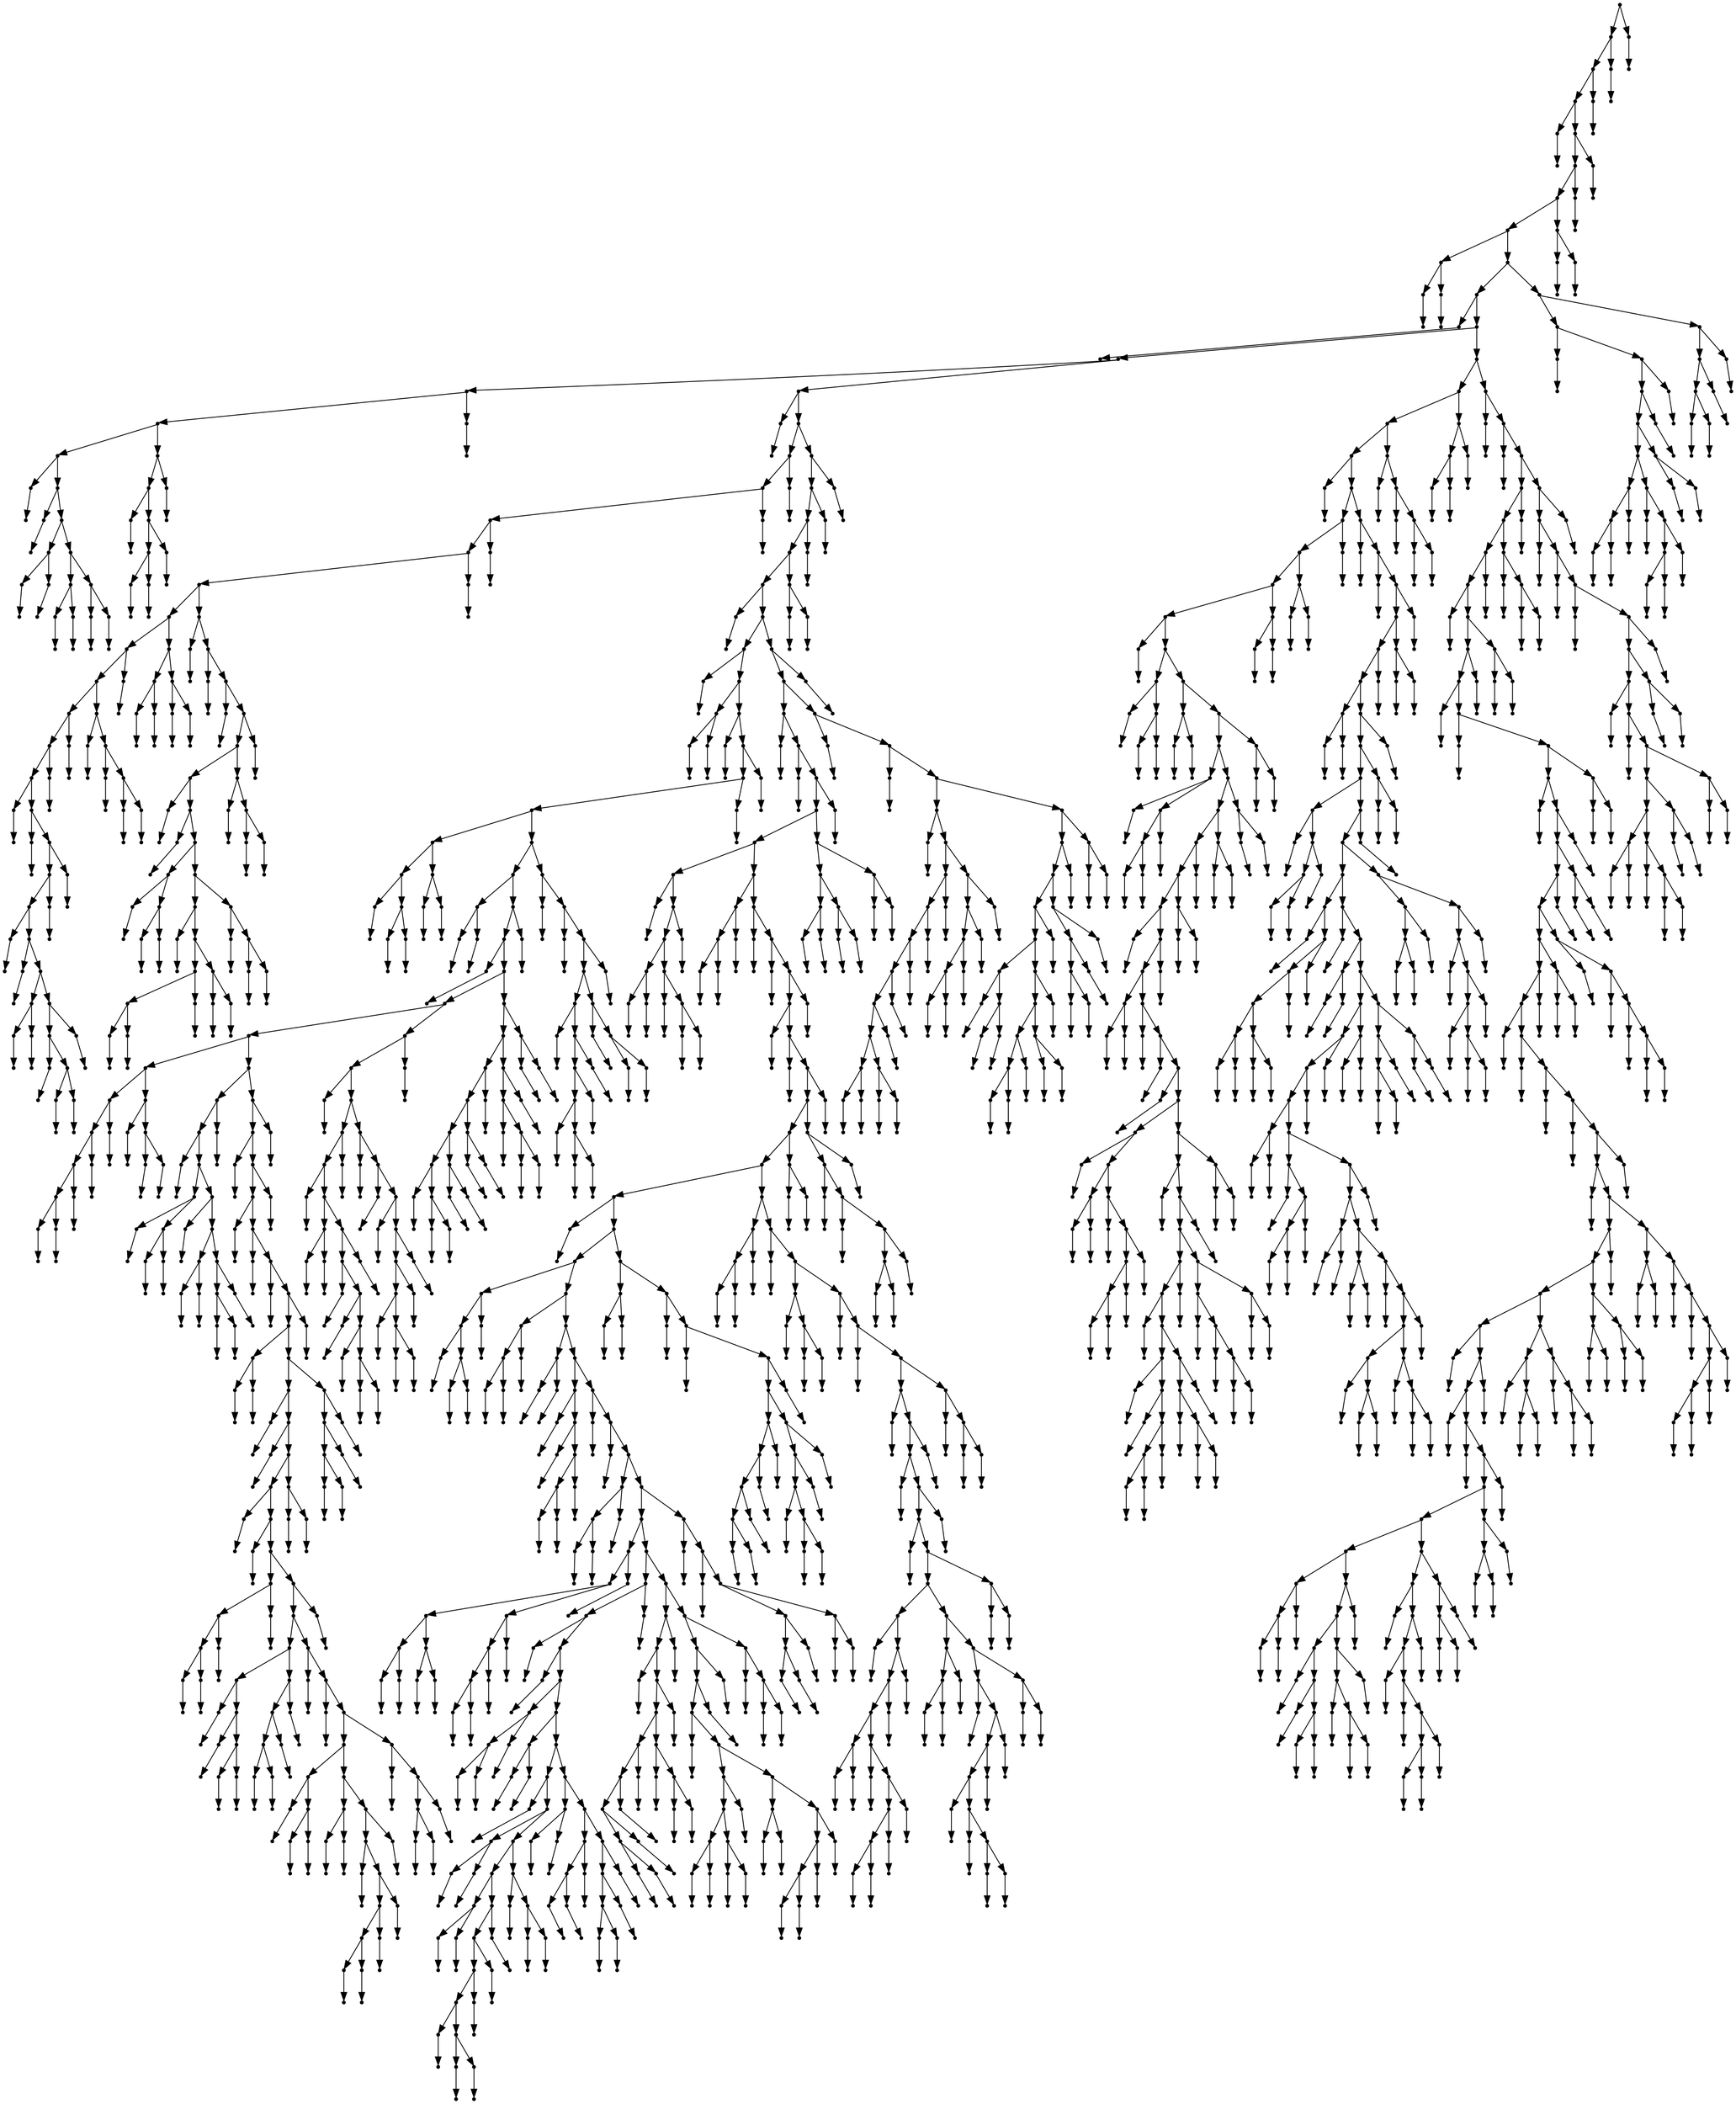 digraph {
  2026 [shape=point];
  2023 [shape=point];
  2020 [shape=point];
  2017 [shape=point];
  1 [shape=point];
  0 [shape=point];
  2016 [shape=point];
  2013 [shape=point];
  2010 [shape=point];
  2004 [shape=point];
  6 [shape=point];
  3 [shape=point];
  2 [shape=point];
  5 [shape=point];
  4 [shape=point];
  2003 [shape=point];
  1955 [shape=point];
  8 [shape=point];
  7 [shape=point];
  1954 [shape=point];
  1258 [shape=point];
  49 [shape=point];
  46 [shape=point];
  31 [shape=point];
  10 [shape=point];
  9 [shape=point];
  30 [shape=point];
  12 [shape=point];
  11 [shape=point];
  29 [shape=point];
  17 [shape=point];
  14 [shape=point];
  13 [shape=point];
  16 [shape=point];
  15 [shape=point];
  28 [shape=point];
  22 [shape=point];
  19 [shape=point];
  18 [shape=point];
  21 [shape=point];
  20 [shape=point];
  27 [shape=point];
  24 [shape=point];
  23 [shape=point];
  26 [shape=point];
  25 [shape=point];
  45 [shape=point];
  42 [shape=point];
  33 [shape=point];
  32 [shape=point];
  41 [shape=point];
  38 [shape=point];
  35 [shape=point];
  34 [shape=point];
  37 [shape=point];
  36 [shape=point];
  40 [shape=point];
  39 [shape=point];
  44 [shape=point];
  43 [shape=point];
  48 [shape=point];
  47 [shape=point];
  1257 [shape=point];
  51 [shape=point];
  50 [shape=point];
  1256 [shape=point];
  194 [shape=point];
  191 [shape=point];
  188 [shape=point];
  185 [shape=point];
  182 [shape=point];
  119 [shape=point];
  107 [shape=point];
  104 [shape=point];
  92 [shape=point];
  89 [shape=point];
  86 [shape=point];
  53 [shape=point];
  52 [shape=point];
  85 [shape=point];
  55 [shape=point];
  54 [shape=point];
  84 [shape=point];
  81 [shape=point];
  78 [shape=point];
  57 [shape=point];
  56 [shape=point];
  77 [shape=point];
  59 [shape=point];
  58 [shape=point];
  76 [shape=point];
  64 [shape=point];
  61 [shape=point];
  60 [shape=point];
  63 [shape=point];
  62 [shape=point];
  75 [shape=point];
  72 [shape=point];
  66 [shape=point];
  65 [shape=point];
  71 [shape=point];
  68 [shape=point];
  67 [shape=point];
  70 [shape=point];
  69 [shape=point];
  74 [shape=point];
  73 [shape=point];
  80 [shape=point];
  79 [shape=point];
  83 [shape=point];
  82 [shape=point];
  88 [shape=point];
  87 [shape=point];
  91 [shape=point];
  90 [shape=point];
  103 [shape=point];
  94 [shape=point];
  93 [shape=point];
  102 [shape=point];
  96 [shape=point];
  95 [shape=point];
  101 [shape=point];
  98 [shape=point];
  97 [shape=point];
  100 [shape=point];
  99 [shape=point];
  106 [shape=point];
  105 [shape=point];
  118 [shape=point];
  112 [shape=point];
  109 [shape=point];
  108 [shape=point];
  111 [shape=point];
  110 [shape=point];
  117 [shape=point];
  114 [shape=point];
  113 [shape=point];
  116 [shape=point];
  115 [shape=point];
  181 [shape=point];
  121 [shape=point];
  120 [shape=point];
  180 [shape=point];
  123 [shape=point];
  122 [shape=point];
  179 [shape=point];
  125 [shape=point];
  124 [shape=point];
  178 [shape=point];
  175 [shape=point];
  166 [shape=point];
  127 [shape=point];
  126 [shape=point];
  165 [shape=point];
  129 [shape=point];
  128 [shape=point];
  164 [shape=point];
  137 [shape=point];
  131 [shape=point];
  130 [shape=point];
  136 [shape=point];
  133 [shape=point];
  132 [shape=point];
  135 [shape=point];
  134 [shape=point];
  163 [shape=point];
  154 [shape=point];
  139 [shape=point];
  138 [shape=point];
  153 [shape=point];
  147 [shape=point];
  144 [shape=point];
  141 [shape=point];
  140 [shape=point];
  143 [shape=point];
  142 [shape=point];
  146 [shape=point];
  145 [shape=point];
  152 [shape=point];
  149 [shape=point];
  148 [shape=point];
  151 [shape=point];
  150 [shape=point];
  162 [shape=point];
  156 [shape=point];
  155 [shape=point];
  161 [shape=point];
  158 [shape=point];
  157 [shape=point];
  160 [shape=point];
  159 [shape=point];
  174 [shape=point];
  168 [shape=point];
  167 [shape=point];
  173 [shape=point];
  170 [shape=point];
  169 [shape=point];
  172 [shape=point];
  171 [shape=point];
  177 [shape=point];
  176 [shape=point];
  184 [shape=point];
  183 [shape=point];
  187 [shape=point];
  186 [shape=point];
  190 [shape=point];
  189 [shape=point];
  193 [shape=point];
  192 [shape=point];
  1255 [shape=point];
  1252 [shape=point];
  1249 [shape=point];
  1246 [shape=point];
  1240 [shape=point];
  196 [shape=point];
  195 [shape=point];
  1239 [shape=point];
  582 [shape=point];
  198 [shape=point];
  197 [shape=point];
  581 [shape=point];
  203 [shape=point];
  200 [shape=point];
  199 [shape=point];
  202 [shape=point];
  201 [shape=point];
  580 [shape=point];
  205 [shape=point];
  204 [shape=point];
  579 [shape=point];
  576 [shape=point];
  573 [shape=point];
  219 [shape=point];
  213 [shape=point];
  207 [shape=point];
  206 [shape=point];
  212 [shape=point];
  209 [shape=point];
  208 [shape=point];
  211 [shape=point];
  210 [shape=point];
  218 [shape=point];
  215 [shape=point];
  214 [shape=point];
  217 [shape=point];
  216 [shape=point];
  572 [shape=point];
  536 [shape=point];
  224 [shape=point];
  221 [shape=point];
  220 [shape=point];
  223 [shape=point];
  222 [shape=point];
  535 [shape=point];
  532 [shape=point];
  226 [shape=point];
  225 [shape=point];
  531 [shape=point];
  489 [shape=point];
  429 [shape=point];
  249 [shape=point];
  240 [shape=point];
  237 [shape=point];
  234 [shape=point];
  231 [shape=point];
  228 [shape=point];
  227 [shape=point];
  230 [shape=point];
  229 [shape=point];
  233 [shape=point];
  232 [shape=point];
  236 [shape=point];
  235 [shape=point];
  239 [shape=point];
  238 [shape=point];
  248 [shape=point];
  242 [shape=point];
  241 [shape=point];
  247 [shape=point];
  244 [shape=point];
  243 [shape=point];
  246 [shape=point];
  245 [shape=point];
  428 [shape=point];
  281 [shape=point];
  278 [shape=point];
  251 [shape=point];
  250 [shape=point];
  277 [shape=point];
  259 [shape=point];
  253 [shape=point];
  252 [shape=point];
  258 [shape=point];
  255 [shape=point];
  254 [shape=point];
  257 [shape=point];
  256 [shape=point];
  276 [shape=point];
  261 [shape=point];
  260 [shape=point];
  275 [shape=point];
  266 [shape=point];
  263 [shape=point];
  262 [shape=point];
  265 [shape=point];
  264 [shape=point];
  274 [shape=point];
  271 [shape=point];
  268 [shape=point];
  267 [shape=point];
  270 [shape=point];
  269 [shape=point];
  273 [shape=point];
  272 [shape=point];
  280 [shape=point];
  279 [shape=point];
  427 [shape=point];
  424 [shape=point];
  283 [shape=point];
  282 [shape=point];
  423 [shape=point];
  420 [shape=point];
  285 [shape=point];
  284 [shape=point];
  419 [shape=point];
  287 [shape=point];
  286 [shape=point];
  418 [shape=point];
  289 [shape=point];
  288 [shape=point];
  417 [shape=point];
  414 [shape=point];
  294 [shape=point];
  291 [shape=point];
  290 [shape=point];
  293 [shape=point];
  292 [shape=point];
  413 [shape=point];
  401 [shape=point];
  296 [shape=point];
  295 [shape=point];
  400 [shape=point];
  298 [shape=point];
  297 [shape=point];
  399 [shape=point];
  393 [shape=point];
  300 [shape=point];
  299 [shape=point];
  392 [shape=point];
  302 [shape=point];
  301 [shape=point];
  391 [shape=point];
  313 [shape=point];
  310 [shape=point];
  307 [shape=point];
  304 [shape=point];
  303 [shape=point];
  306 [shape=point];
  305 [shape=point];
  309 [shape=point];
  308 [shape=point];
  312 [shape=point];
  311 [shape=point];
  390 [shape=point];
  387 [shape=point];
  336 [shape=point];
  324 [shape=point];
  315 [shape=point];
  314 [shape=point];
  323 [shape=point];
  317 [shape=point];
  316 [shape=point];
  322 [shape=point];
  319 [shape=point];
  318 [shape=point];
  321 [shape=point];
  320 [shape=point];
  335 [shape=point];
  332 [shape=point];
  329 [shape=point];
  326 [shape=point];
  325 [shape=point];
  328 [shape=point];
  327 [shape=point];
  331 [shape=point];
  330 [shape=point];
  334 [shape=point];
  333 [shape=point];
  386 [shape=point];
  338 [shape=point];
  337 [shape=point];
  385 [shape=point];
  340 [shape=point];
  339 [shape=point];
  384 [shape=point];
  372 [shape=point];
  348 [shape=point];
  342 [shape=point];
  341 [shape=point];
  347 [shape=point];
  344 [shape=point];
  343 [shape=point];
  346 [shape=point];
  345 [shape=point];
  371 [shape=point];
  353 [shape=point];
  350 [shape=point];
  349 [shape=point];
  352 [shape=point];
  351 [shape=point];
  370 [shape=point];
  367 [shape=point];
  355 [shape=point];
  354 [shape=point];
  366 [shape=point];
  363 [shape=point];
  360 [shape=point];
  357 [shape=point];
  356 [shape=point];
  359 [shape=point];
  358 [shape=point];
  362 [shape=point];
  361 [shape=point];
  365 [shape=point];
  364 [shape=point];
  369 [shape=point];
  368 [shape=point];
  383 [shape=point];
  374 [shape=point];
  373 [shape=point];
  382 [shape=point];
  379 [shape=point];
  376 [shape=point];
  375 [shape=point];
  378 [shape=point];
  377 [shape=point];
  381 [shape=point];
  380 [shape=point];
  389 [shape=point];
  388 [shape=point];
  398 [shape=point];
  395 [shape=point];
  394 [shape=point];
  397 [shape=point];
  396 [shape=point];
  412 [shape=point];
  409 [shape=point];
  406 [shape=point];
  403 [shape=point];
  402 [shape=point];
  405 [shape=point];
  404 [shape=point];
  408 [shape=point];
  407 [shape=point];
  411 [shape=point];
  410 [shape=point];
  416 [shape=point];
  415 [shape=point];
  422 [shape=point];
  421 [shape=point];
  426 [shape=point];
  425 [shape=point];
  488 [shape=point];
  485 [shape=point];
  431 [shape=point];
  430 [shape=point];
  484 [shape=point];
  460 [shape=point];
  457 [shape=point];
  433 [shape=point];
  432 [shape=point];
  456 [shape=point];
  438 [shape=point];
  435 [shape=point];
  434 [shape=point];
  437 [shape=point];
  436 [shape=point];
  455 [shape=point];
  452 [shape=point];
  440 [shape=point];
  439 [shape=point];
  451 [shape=point];
  442 [shape=point];
  441 [shape=point];
  450 [shape=point];
  444 [shape=point];
  443 [shape=point];
  449 [shape=point];
  446 [shape=point];
  445 [shape=point];
  448 [shape=point];
  447 [shape=point];
  454 [shape=point];
  453 [shape=point];
  459 [shape=point];
  458 [shape=point];
  483 [shape=point];
  462 [shape=point];
  461 [shape=point];
  482 [shape=point];
  464 [shape=point];
  463 [shape=point];
  481 [shape=point];
  466 [shape=point];
  465 [shape=point];
  480 [shape=point];
  477 [shape=point];
  474 [shape=point];
  468 [shape=point];
  467 [shape=point];
  473 [shape=point];
  470 [shape=point];
  469 [shape=point];
  472 [shape=point];
  471 [shape=point];
  476 [shape=point];
  475 [shape=point];
  479 [shape=point];
  478 [shape=point];
  487 [shape=point];
  486 [shape=point];
  530 [shape=point];
  524 [shape=point];
  512 [shape=point];
  509 [shape=point];
  503 [shape=point];
  497 [shape=point];
  491 [shape=point];
  490 [shape=point];
  496 [shape=point];
  493 [shape=point];
  492 [shape=point];
  495 [shape=point];
  494 [shape=point];
  502 [shape=point];
  499 [shape=point];
  498 [shape=point];
  501 [shape=point];
  500 [shape=point];
  508 [shape=point];
  505 [shape=point];
  504 [shape=point];
  507 [shape=point];
  506 [shape=point];
  511 [shape=point];
  510 [shape=point];
  523 [shape=point];
  520 [shape=point];
  514 [shape=point];
  513 [shape=point];
  519 [shape=point];
  516 [shape=point];
  515 [shape=point];
  518 [shape=point];
  517 [shape=point];
  522 [shape=point];
  521 [shape=point];
  529 [shape=point];
  526 [shape=point];
  525 [shape=point];
  528 [shape=point];
  527 [shape=point];
  534 [shape=point];
  533 [shape=point];
  571 [shape=point];
  538 [shape=point];
  537 [shape=point];
  570 [shape=point];
  540 [shape=point];
  539 [shape=point];
  569 [shape=point];
  566 [shape=point];
  557 [shape=point];
  542 [shape=point];
  541 [shape=point];
  556 [shape=point];
  553 [shape=point];
  550 [shape=point];
  544 [shape=point];
  543 [shape=point];
  549 [shape=point];
  546 [shape=point];
  545 [shape=point];
  548 [shape=point];
  547 [shape=point];
  552 [shape=point];
  551 [shape=point];
  555 [shape=point];
  554 [shape=point];
  565 [shape=point];
  559 [shape=point];
  558 [shape=point];
  564 [shape=point];
  561 [shape=point];
  560 [shape=point];
  563 [shape=point];
  562 [shape=point];
  568 [shape=point];
  567 [shape=point];
  575 [shape=point];
  574 [shape=point];
  578 [shape=point];
  577 [shape=point];
  1238 [shape=point];
  1235 [shape=point];
  1133 [shape=point];
  584 [shape=point];
  583 [shape=point];
  1132 [shape=point];
  586 [shape=point];
  585 [shape=point];
  1131 [shape=point];
  1128 [shape=point];
  1110 [shape=point];
  606 [shape=point];
  588 [shape=point];
  587 [shape=point];
  605 [shape=point];
  602 [shape=point];
  593 [shape=point];
  590 [shape=point];
  589 [shape=point];
  592 [shape=point];
  591 [shape=point];
  601 [shape=point];
  595 [shape=point];
  594 [shape=point];
  600 [shape=point];
  597 [shape=point];
  596 [shape=point];
  599 [shape=point];
  598 [shape=point];
  604 [shape=point];
  603 [shape=point];
  1109 [shape=point];
  614 [shape=point];
  611 [shape=point];
  608 [shape=point];
  607 [shape=point];
  610 [shape=point];
  609 [shape=point];
  613 [shape=point];
  612 [shape=point];
  1108 [shape=point];
  616 [shape=point];
  615 [shape=point];
  1107 [shape=point];
  618 [shape=point];
  617 [shape=point];
  1106 [shape=point];
  1103 [shape=point];
  620 [shape=point];
  619 [shape=point];
  1102 [shape=point];
  622 [shape=point];
  621 [shape=point];
  1101 [shape=point];
  1098 [shape=point];
  1080 [shape=point];
  1074 [shape=point];
  951 [shape=point];
  624 [shape=point];
  623 [shape=point];
  950 [shape=point];
  905 [shape=point];
  635 [shape=point];
  632 [shape=point];
  626 [shape=point];
  625 [shape=point];
  631 [shape=point];
  628 [shape=point];
  627 [shape=point];
  630 [shape=point];
  629 [shape=point];
  634 [shape=point];
  633 [shape=point];
  904 [shape=point];
  643 [shape=point];
  640 [shape=point];
  637 [shape=point];
  636 [shape=point];
  639 [shape=point];
  638 [shape=point];
  642 [shape=point];
  641 [shape=point];
  903 [shape=point];
  648 [shape=point];
  645 [shape=point];
  644 [shape=point];
  647 [shape=point];
  646 [shape=point];
  902 [shape=point];
  662 [shape=point];
  650 [shape=point];
  649 [shape=point];
  661 [shape=point];
  652 [shape=point];
  651 [shape=point];
  660 [shape=point];
  657 [shape=point];
  654 [shape=point];
  653 [shape=point];
  656 [shape=point];
  655 [shape=point];
  659 [shape=point];
  658 [shape=point];
  901 [shape=point];
  664 [shape=point];
  663 [shape=point];
  900 [shape=point];
  666 [shape=point];
  665 [shape=point];
  899 [shape=point];
  674 [shape=point];
  671 [shape=point];
  668 [shape=point];
  667 [shape=point];
  670 [shape=point];
  669 [shape=point];
  673 [shape=point];
  672 [shape=point];
  898 [shape=point];
  877 [shape=point];
  700 [shape=point];
  697 [shape=point];
  685 [shape=point];
  679 [shape=point];
  676 [shape=point];
  675 [shape=point];
  678 [shape=point];
  677 [shape=point];
  684 [shape=point];
  681 [shape=point];
  680 [shape=point];
  683 [shape=point];
  682 [shape=point];
  696 [shape=point];
  693 [shape=point];
  690 [shape=point];
  687 [shape=point];
  686 [shape=point];
  689 [shape=point];
  688 [shape=point];
  692 [shape=point];
  691 [shape=point];
  695 [shape=point];
  694 [shape=point];
  699 [shape=point];
  698 [shape=point];
  876 [shape=point];
  792 [shape=point];
  789 [shape=point];
  702 [shape=point];
  701 [shape=point];
  788 [shape=point];
  704 [shape=point];
  703 [shape=point];
  787 [shape=point];
  712 [shape=point];
  709 [shape=point];
  706 [shape=point];
  705 [shape=point];
  708 [shape=point];
  707 [shape=point];
  711 [shape=point];
  710 [shape=point];
  786 [shape=point];
  717 [shape=point];
  714 [shape=point];
  713 [shape=point];
  716 [shape=point];
  715 [shape=point];
  785 [shape=point];
  758 [shape=point];
  719 [shape=point];
  718 [shape=point];
  757 [shape=point];
  724 [shape=point];
  721 [shape=point];
  720 [shape=point];
  723 [shape=point];
  722 [shape=point];
  756 [shape=point];
  747 [shape=point];
  729 [shape=point];
  726 [shape=point];
  725 [shape=point];
  728 [shape=point];
  727 [shape=point];
  746 [shape=point];
  743 [shape=point];
  740 [shape=point];
  737 [shape=point];
  731 [shape=point];
  730 [shape=point];
  736 [shape=point];
  733 [shape=point];
  732 [shape=point];
  735 [shape=point];
  734 [shape=point];
  739 [shape=point];
  738 [shape=point];
  742 [shape=point];
  741 [shape=point];
  745 [shape=point];
  744 [shape=point];
  755 [shape=point];
  749 [shape=point];
  748 [shape=point];
  754 [shape=point];
  751 [shape=point];
  750 [shape=point];
  753 [shape=point];
  752 [shape=point];
  784 [shape=point];
  763 [shape=point];
  760 [shape=point];
  759 [shape=point];
  762 [shape=point];
  761 [shape=point];
  783 [shape=point];
  771 [shape=point];
  768 [shape=point];
  765 [shape=point];
  764 [shape=point];
  767 [shape=point];
  766 [shape=point];
  770 [shape=point];
  769 [shape=point];
  782 [shape=point];
  779 [shape=point];
  776 [shape=point];
  773 [shape=point];
  772 [shape=point];
  775 [shape=point];
  774 [shape=point];
  778 [shape=point];
  777 [shape=point];
  781 [shape=point];
  780 [shape=point];
  791 [shape=point];
  790 [shape=point];
  875 [shape=point];
  824 [shape=point];
  821 [shape=point];
  794 [shape=point];
  793 [shape=point];
  820 [shape=point];
  817 [shape=point];
  808 [shape=point];
  805 [shape=point];
  802 [shape=point];
  799 [shape=point];
  796 [shape=point];
  795 [shape=point];
  798 [shape=point];
  797 [shape=point];
  801 [shape=point];
  800 [shape=point];
  804 [shape=point];
  803 [shape=point];
  807 [shape=point];
  806 [shape=point];
  816 [shape=point];
  810 [shape=point];
  809 [shape=point];
  815 [shape=point];
  812 [shape=point];
  811 [shape=point];
  814 [shape=point];
  813 [shape=point];
  819 [shape=point];
  818 [shape=point];
  823 [shape=point];
  822 [shape=point];
  874 [shape=point];
  865 [shape=point];
  862 [shape=point];
  859 [shape=point];
  826 [shape=point];
  825 [shape=point];
  858 [shape=point];
  840 [shape=point];
  837 [shape=point];
  831 [shape=point];
  828 [shape=point];
  827 [shape=point];
  830 [shape=point];
  829 [shape=point];
  836 [shape=point];
  833 [shape=point];
  832 [shape=point];
  835 [shape=point];
  834 [shape=point];
  839 [shape=point];
  838 [shape=point];
  857 [shape=point];
  845 [shape=point];
  842 [shape=point];
  841 [shape=point];
  844 [shape=point];
  843 [shape=point];
  856 [shape=point];
  853 [shape=point];
  850 [shape=point];
  847 [shape=point];
  846 [shape=point];
  849 [shape=point];
  848 [shape=point];
  852 [shape=point];
  851 [shape=point];
  855 [shape=point];
  854 [shape=point];
  861 [shape=point];
  860 [shape=point];
  864 [shape=point];
  863 [shape=point];
  873 [shape=point];
  867 [shape=point];
  866 [shape=point];
  872 [shape=point];
  869 [shape=point];
  868 [shape=point];
  871 [shape=point];
  870 [shape=point];
  897 [shape=point];
  879 [shape=point];
  878 [shape=point];
  896 [shape=point];
  881 [shape=point];
  880 [shape=point];
  895 [shape=point];
  889 [shape=point];
  886 [shape=point];
  883 [shape=point];
  882 [shape=point];
  885 [shape=point];
  884 [shape=point];
  888 [shape=point];
  887 [shape=point];
  894 [shape=point];
  891 [shape=point];
  890 [shape=point];
  893 [shape=point];
  892 [shape=point];
  949 [shape=point];
  910 [shape=point];
  907 [shape=point];
  906 [shape=point];
  909 [shape=point];
  908 [shape=point];
  948 [shape=point];
  912 [shape=point];
  911 [shape=point];
  947 [shape=point];
  914 [shape=point];
  913 [shape=point];
  946 [shape=point];
  943 [shape=point];
  928 [shape=point];
  925 [shape=point];
  922 [shape=point];
  919 [shape=point];
  916 [shape=point];
  915 [shape=point];
  918 [shape=point];
  917 [shape=point];
  921 [shape=point];
  920 [shape=point];
  924 [shape=point];
  923 [shape=point];
  927 [shape=point];
  926 [shape=point];
  942 [shape=point];
  939 [shape=point];
  936 [shape=point];
  930 [shape=point];
  929 [shape=point];
  935 [shape=point];
  932 [shape=point];
  931 [shape=point];
  934 [shape=point];
  933 [shape=point];
  938 [shape=point];
  937 [shape=point];
  941 [shape=point];
  940 [shape=point];
  945 [shape=point];
  944 [shape=point];
  1073 [shape=point];
  959 [shape=point];
  956 [shape=point];
  953 [shape=point];
  952 [shape=point];
  955 [shape=point];
  954 [shape=point];
  958 [shape=point];
  957 [shape=point];
  1072 [shape=point];
  961 [shape=point];
  960 [shape=point];
  1071 [shape=point];
  969 [shape=point];
  963 [shape=point];
  962 [shape=point];
  968 [shape=point];
  965 [shape=point];
  964 [shape=point];
  967 [shape=point];
  966 [shape=point];
  1070 [shape=point];
  971 [shape=point];
  970 [shape=point];
  1069 [shape=point];
  973 [shape=point];
  972 [shape=point];
  1068 [shape=point];
  1059 [shape=point];
  975 [shape=point];
  974 [shape=point];
  1058 [shape=point];
  1055 [shape=point];
  977 [shape=point];
  976 [shape=point];
  1054 [shape=point];
  1051 [shape=point];
  979 [shape=point];
  978 [shape=point];
  1050 [shape=point];
  1044 [shape=point];
  1008 [shape=point];
  981 [shape=point];
  980 [shape=point];
  1007 [shape=point];
  1004 [shape=point];
  1001 [shape=point];
  986 [shape=point];
  983 [shape=point];
  982 [shape=point];
  985 [shape=point];
  984 [shape=point];
  1000 [shape=point];
  988 [shape=point];
  987 [shape=point];
  999 [shape=point];
  996 [shape=point];
  993 [shape=point];
  990 [shape=point];
  989 [shape=point];
  992 [shape=point];
  991 [shape=point];
  995 [shape=point];
  994 [shape=point];
  998 [shape=point];
  997 [shape=point];
  1003 [shape=point];
  1002 [shape=point];
  1006 [shape=point];
  1005 [shape=point];
  1043 [shape=point];
  1016 [shape=point];
  1013 [shape=point];
  1010 [shape=point];
  1009 [shape=point];
  1012 [shape=point];
  1011 [shape=point];
  1015 [shape=point];
  1014 [shape=point];
  1042 [shape=point];
  1036 [shape=point];
  1018 [shape=point];
  1017 [shape=point];
  1035 [shape=point];
  1032 [shape=point];
  1029 [shape=point];
  1020 [shape=point];
  1019 [shape=point];
  1028 [shape=point];
  1022 [shape=point];
  1021 [shape=point];
  1027 [shape=point];
  1024 [shape=point];
  1023 [shape=point];
  1026 [shape=point];
  1025 [shape=point];
  1031 [shape=point];
  1030 [shape=point];
  1034 [shape=point];
  1033 [shape=point];
  1041 [shape=point];
  1038 [shape=point];
  1037 [shape=point];
  1040 [shape=point];
  1039 [shape=point];
  1049 [shape=point];
  1046 [shape=point];
  1045 [shape=point];
  1048 [shape=point];
  1047 [shape=point];
  1053 [shape=point];
  1052 [shape=point];
  1057 [shape=point];
  1056 [shape=point];
  1067 [shape=point];
  1061 [shape=point];
  1060 [shape=point];
  1066 [shape=point];
  1063 [shape=point];
  1062 [shape=point];
  1065 [shape=point];
  1064 [shape=point];
  1079 [shape=point];
  1076 [shape=point];
  1075 [shape=point];
  1078 [shape=point];
  1077 [shape=point];
  1097 [shape=point];
  1094 [shape=point];
  1082 [shape=point];
  1081 [shape=point];
  1093 [shape=point];
  1084 [shape=point];
  1083 [shape=point];
  1092 [shape=point];
  1089 [shape=point];
  1086 [shape=point];
  1085 [shape=point];
  1088 [shape=point];
  1087 [shape=point];
  1091 [shape=point];
  1090 [shape=point];
  1096 [shape=point];
  1095 [shape=point];
  1100 [shape=point];
  1099 [shape=point];
  1105 [shape=point];
  1104 [shape=point];
  1127 [shape=point];
  1121 [shape=point];
  1115 [shape=point];
  1112 [shape=point];
  1111 [shape=point];
  1114 [shape=point];
  1113 [shape=point];
  1120 [shape=point];
  1117 [shape=point];
  1116 [shape=point];
  1119 [shape=point];
  1118 [shape=point];
  1126 [shape=point];
  1123 [shape=point];
  1122 [shape=point];
  1125 [shape=point];
  1124 [shape=point];
  1130 [shape=point];
  1129 [shape=point];
  1234 [shape=point];
  1135 [shape=point];
  1134 [shape=point];
  1233 [shape=point];
  1137 [shape=point];
  1136 [shape=point];
  1232 [shape=point];
  1181 [shape=point];
  1139 [shape=point];
  1138 [shape=point];
  1180 [shape=point];
  1165 [shape=point];
  1162 [shape=point];
  1159 [shape=point];
  1156 [shape=point];
  1153 [shape=point];
  1150 [shape=point];
  1144 [shape=point];
  1141 [shape=point];
  1140 [shape=point];
  1143 [shape=point];
  1142 [shape=point];
  1149 [shape=point];
  1146 [shape=point];
  1145 [shape=point];
  1148 [shape=point];
  1147 [shape=point];
  1152 [shape=point];
  1151 [shape=point];
  1155 [shape=point];
  1154 [shape=point];
  1158 [shape=point];
  1157 [shape=point];
  1161 [shape=point];
  1160 [shape=point];
  1164 [shape=point];
  1163 [shape=point];
  1179 [shape=point];
  1176 [shape=point];
  1173 [shape=point];
  1170 [shape=point];
  1167 [shape=point];
  1166 [shape=point];
  1169 [shape=point];
  1168 [shape=point];
  1172 [shape=point];
  1171 [shape=point];
  1175 [shape=point];
  1174 [shape=point];
  1178 [shape=point];
  1177 [shape=point];
  1231 [shape=point];
  1225 [shape=point];
  1222 [shape=point];
  1210 [shape=point];
  1207 [shape=point];
  1189 [shape=point];
  1183 [shape=point];
  1182 [shape=point];
  1188 [shape=point];
  1185 [shape=point];
  1184 [shape=point];
  1187 [shape=point];
  1186 [shape=point];
  1206 [shape=point];
  1203 [shape=point];
  1197 [shape=point];
  1194 [shape=point];
  1191 [shape=point];
  1190 [shape=point];
  1193 [shape=point];
  1192 [shape=point];
  1196 [shape=point];
  1195 [shape=point];
  1202 [shape=point];
  1199 [shape=point];
  1198 [shape=point];
  1201 [shape=point];
  1200 [shape=point];
  1205 [shape=point];
  1204 [shape=point];
  1209 [shape=point];
  1208 [shape=point];
  1221 [shape=point];
  1218 [shape=point];
  1215 [shape=point];
  1212 [shape=point];
  1211 [shape=point];
  1214 [shape=point];
  1213 [shape=point];
  1217 [shape=point];
  1216 [shape=point];
  1220 [shape=point];
  1219 [shape=point];
  1224 [shape=point];
  1223 [shape=point];
  1230 [shape=point];
  1227 [shape=point];
  1226 [shape=point];
  1229 [shape=point];
  1228 [shape=point];
  1237 [shape=point];
  1236 [shape=point];
  1245 [shape=point];
  1242 [shape=point];
  1241 [shape=point];
  1244 [shape=point];
  1243 [shape=point];
  1248 [shape=point];
  1247 [shape=point];
  1251 [shape=point];
  1250 [shape=point];
  1254 [shape=point];
  1253 [shape=point];
  1953 [shape=point];
  1650 [shape=point];
  1641 [shape=point];
  1629 [shape=point];
  1260 [shape=point];
  1259 [shape=point];
  1628 [shape=point];
  1439 [shape=point];
  1436 [shape=point];
  1430 [shape=point];
  1424 [shape=point];
  1262 [shape=point];
  1261 [shape=point];
  1423 [shape=point];
  1270 [shape=point];
  1264 [shape=point];
  1263 [shape=point];
  1269 [shape=point];
  1266 [shape=point];
  1265 [shape=point];
  1268 [shape=point];
  1267 [shape=point];
  1422 [shape=point];
  1275 [shape=point];
  1272 [shape=point];
  1271 [shape=point];
  1274 [shape=point];
  1273 [shape=point];
  1421 [shape=point];
  1415 [shape=point];
  1286 [shape=point];
  1277 [shape=point];
  1276 [shape=point];
  1285 [shape=point];
  1282 [shape=point];
  1279 [shape=point];
  1278 [shape=point];
  1281 [shape=point];
  1280 [shape=point];
  1284 [shape=point];
  1283 [shape=point];
  1414 [shape=point];
  1408 [shape=point];
  1402 [shape=point];
  1399 [shape=point];
  1393 [shape=point];
  1288 [shape=point];
  1287 [shape=point];
  1392 [shape=point];
  1389 [shape=point];
  1293 [shape=point];
  1290 [shape=point];
  1289 [shape=point];
  1292 [shape=point];
  1291 [shape=point];
  1388 [shape=point];
  1295 [shape=point];
  1294 [shape=point];
  1387 [shape=point];
  1297 [shape=point];
  1296 [shape=point];
  1386 [shape=point];
  1299 [shape=point];
  1298 [shape=point];
  1385 [shape=point];
  1322 [shape=point];
  1301 [shape=point];
  1300 [shape=point];
  1321 [shape=point];
  1306 [shape=point];
  1303 [shape=point];
  1302 [shape=point];
  1305 [shape=point];
  1304 [shape=point];
  1320 [shape=point];
  1308 [shape=point];
  1307 [shape=point];
  1319 [shape=point];
  1316 [shape=point];
  1313 [shape=point];
  1310 [shape=point];
  1309 [shape=point];
  1312 [shape=point];
  1311 [shape=point];
  1315 [shape=point];
  1314 [shape=point];
  1318 [shape=point];
  1317 [shape=point];
  1384 [shape=point];
  1378 [shape=point];
  1324 [shape=point];
  1323 [shape=point];
  1377 [shape=point];
  1374 [shape=point];
  1356 [shape=point];
  1353 [shape=point];
  1326 [shape=point];
  1325 [shape=point];
  1352 [shape=point];
  1340 [shape=point];
  1328 [shape=point];
  1327 [shape=point];
  1339 [shape=point];
  1330 [shape=point];
  1329 [shape=point];
  1338 [shape=point];
  1335 [shape=point];
  1332 [shape=point];
  1331 [shape=point];
  1334 [shape=point];
  1333 [shape=point];
  1337 [shape=point];
  1336 [shape=point];
  1351 [shape=point];
  1348 [shape=point];
  1342 [shape=point];
  1341 [shape=point];
  1347 [shape=point];
  1344 [shape=point];
  1343 [shape=point];
  1346 [shape=point];
  1345 [shape=point];
  1350 [shape=point];
  1349 [shape=point];
  1355 [shape=point];
  1354 [shape=point];
  1373 [shape=point];
  1367 [shape=point];
  1358 [shape=point];
  1357 [shape=point];
  1366 [shape=point];
  1360 [shape=point];
  1359 [shape=point];
  1365 [shape=point];
  1362 [shape=point];
  1361 [shape=point];
  1364 [shape=point];
  1363 [shape=point];
  1372 [shape=point];
  1369 [shape=point];
  1368 [shape=point];
  1371 [shape=point];
  1370 [shape=point];
  1376 [shape=point];
  1375 [shape=point];
  1383 [shape=point];
  1380 [shape=point];
  1379 [shape=point];
  1382 [shape=point];
  1381 [shape=point];
  1391 [shape=point];
  1390 [shape=point];
  1398 [shape=point];
  1395 [shape=point];
  1394 [shape=point];
  1397 [shape=point];
  1396 [shape=point];
  1401 [shape=point];
  1400 [shape=point];
  1407 [shape=point];
  1404 [shape=point];
  1403 [shape=point];
  1406 [shape=point];
  1405 [shape=point];
  1413 [shape=point];
  1410 [shape=point];
  1409 [shape=point];
  1412 [shape=point];
  1411 [shape=point];
  1420 [shape=point];
  1417 [shape=point];
  1416 [shape=point];
  1419 [shape=point];
  1418 [shape=point];
  1429 [shape=point];
  1426 [shape=point];
  1425 [shape=point];
  1428 [shape=point];
  1427 [shape=point];
  1435 [shape=point];
  1432 [shape=point];
  1431 [shape=point];
  1434 [shape=point];
  1433 [shape=point];
  1438 [shape=point];
  1437 [shape=point];
  1627 [shape=point];
  1441 [shape=point];
  1440 [shape=point];
  1626 [shape=point];
  1443 [shape=point];
  1442 [shape=point];
  1625 [shape=point];
  1622 [shape=point];
  1616 [shape=point];
  1613 [shape=point];
  1448 [shape=point];
  1445 [shape=point];
  1444 [shape=point];
  1447 [shape=point];
  1446 [shape=point];
  1612 [shape=point];
  1609 [shape=point];
  1603 [shape=point];
  1459 [shape=point];
  1450 [shape=point];
  1449 [shape=point];
  1458 [shape=point];
  1455 [shape=point];
  1452 [shape=point];
  1451 [shape=point];
  1454 [shape=point];
  1453 [shape=point];
  1457 [shape=point];
  1456 [shape=point];
  1602 [shape=point];
  1599 [shape=point];
  1572 [shape=point];
  1479 [shape=point];
  1461 [shape=point];
  1460 [shape=point];
  1478 [shape=point];
  1475 [shape=point];
  1472 [shape=point];
  1466 [shape=point];
  1463 [shape=point];
  1462 [shape=point];
  1465 [shape=point];
  1464 [shape=point];
  1471 [shape=point];
  1468 [shape=point];
  1467 [shape=point];
  1470 [shape=point];
  1469 [shape=point];
  1474 [shape=point];
  1473 [shape=point];
  1477 [shape=point];
  1476 [shape=point];
  1571 [shape=point];
  1481 [shape=point];
  1480 [shape=point];
  1570 [shape=point];
  1486 [shape=point];
  1483 [shape=point];
  1482 [shape=point];
  1485 [shape=point];
  1484 [shape=point];
  1569 [shape=point];
  1554 [shape=point];
  1548 [shape=point];
  1545 [shape=point];
  1542 [shape=point];
  1491 [shape=point];
  1488 [shape=point];
  1487 [shape=point];
  1490 [shape=point];
  1489 [shape=point];
  1541 [shape=point];
  1502 [shape=point];
  1493 [shape=point];
  1492 [shape=point];
  1501 [shape=point];
  1498 [shape=point];
  1495 [shape=point];
  1494 [shape=point];
  1497 [shape=point];
  1496 [shape=point];
  1500 [shape=point];
  1499 [shape=point];
  1540 [shape=point];
  1537 [shape=point];
  1507 [shape=point];
  1504 [shape=point];
  1503 [shape=point];
  1506 [shape=point];
  1505 [shape=point];
  1536 [shape=point];
  1512 [shape=point];
  1509 [shape=point];
  1508 [shape=point];
  1511 [shape=point];
  1510 [shape=point];
  1535 [shape=point];
  1514 [shape=point];
  1513 [shape=point];
  1534 [shape=point];
  1531 [shape=point];
  1522 [shape=point];
  1516 [shape=point];
  1515 [shape=point];
  1521 [shape=point];
  1518 [shape=point];
  1517 [shape=point];
  1520 [shape=point];
  1519 [shape=point];
  1530 [shape=point];
  1524 [shape=point];
  1523 [shape=point];
  1529 [shape=point];
  1526 [shape=point];
  1525 [shape=point];
  1528 [shape=point];
  1527 [shape=point];
  1533 [shape=point];
  1532 [shape=point];
  1539 [shape=point];
  1538 [shape=point];
  1544 [shape=point];
  1543 [shape=point];
  1547 [shape=point];
  1546 [shape=point];
  1553 [shape=point];
  1550 [shape=point];
  1549 [shape=point];
  1552 [shape=point];
  1551 [shape=point];
  1568 [shape=point];
  1562 [shape=point];
  1559 [shape=point];
  1556 [shape=point];
  1555 [shape=point];
  1558 [shape=point];
  1557 [shape=point];
  1561 [shape=point];
  1560 [shape=point];
  1567 [shape=point];
  1564 [shape=point];
  1563 [shape=point];
  1566 [shape=point];
  1565 [shape=point];
  1598 [shape=point];
  1580 [shape=point];
  1577 [shape=point];
  1574 [shape=point];
  1573 [shape=point];
  1576 [shape=point];
  1575 [shape=point];
  1579 [shape=point];
  1578 [shape=point];
  1597 [shape=point];
  1594 [shape=point];
  1582 [shape=point];
  1581 [shape=point];
  1593 [shape=point];
  1590 [shape=point];
  1584 [shape=point];
  1583 [shape=point];
  1589 [shape=point];
  1586 [shape=point];
  1585 [shape=point];
  1588 [shape=point];
  1587 [shape=point];
  1592 [shape=point];
  1591 [shape=point];
  1596 [shape=point];
  1595 [shape=point];
  1601 [shape=point];
  1600 [shape=point];
  1608 [shape=point];
  1605 [shape=point];
  1604 [shape=point];
  1607 [shape=point];
  1606 [shape=point];
  1611 [shape=point];
  1610 [shape=point];
  1615 [shape=point];
  1614 [shape=point];
  1621 [shape=point];
  1618 [shape=point];
  1617 [shape=point];
  1620 [shape=point];
  1619 [shape=point];
  1624 [shape=point];
  1623 [shape=point];
  1640 [shape=point];
  1631 [shape=point];
  1630 [shape=point];
  1639 [shape=point];
  1633 [shape=point];
  1632 [shape=point];
  1638 [shape=point];
  1635 [shape=point];
  1634 [shape=point];
  1637 [shape=point];
  1636 [shape=point];
  1649 [shape=point];
  1646 [shape=point];
  1643 [shape=point];
  1642 [shape=point];
  1645 [shape=point];
  1644 [shape=point];
  1648 [shape=point];
  1647 [shape=point];
  1952 [shape=point];
  1652 [shape=point];
  1651 [shape=point];
  1951 [shape=point];
  1654 [shape=point];
  1653 [shape=point];
  1950 [shape=point];
  1896 [shape=point];
  1893 [shape=point];
  1884 [shape=point];
  1881 [shape=point];
  1656 [shape=point];
  1655 [shape=point];
  1880 [shape=point];
  1874 [shape=point];
  1871 [shape=point];
  1658 [shape=point];
  1657 [shape=point];
  1870 [shape=point];
  1660 [shape=point];
  1659 [shape=point];
  1869 [shape=point];
  1863 [shape=point];
  1662 [shape=point];
  1661 [shape=point];
  1862 [shape=point];
  1859 [shape=point];
  1853 [shape=point];
  1850 [shape=point];
  1835 [shape=point];
  1829 [shape=point];
  1826 [shape=point];
  1664 [shape=point];
  1663 [shape=point];
  1825 [shape=point];
  1666 [shape=point];
  1665 [shape=point];
  1824 [shape=point];
  1668 [shape=point];
  1667 [shape=point];
  1823 [shape=point];
  1670 [shape=point];
  1669 [shape=point];
  1822 [shape=point];
  1819 [shape=point];
  1672 [shape=point];
  1671 [shape=point];
  1818 [shape=point];
  1794 [shape=point];
  1791 [shape=point];
  1779 [shape=point];
  1761 [shape=point];
  1674 [shape=point];
  1673 [shape=point];
  1760 [shape=point];
  1757 [shape=point];
  1676 [shape=point];
  1675 [shape=point];
  1756 [shape=point];
  1678 [shape=point];
  1677 [shape=point];
  1755 [shape=point];
  1752 [shape=point];
  1743 [shape=point];
  1713 [shape=point];
  1686 [shape=point];
  1683 [shape=point];
  1680 [shape=point];
  1679 [shape=point];
  1682 [shape=point];
  1681 [shape=point];
  1685 [shape=point];
  1684 [shape=point];
  1712 [shape=point];
  1709 [shape=point];
  1697 [shape=point];
  1688 [shape=point];
  1687 [shape=point];
  1696 [shape=point];
  1690 [shape=point];
  1689 [shape=point];
  1695 [shape=point];
  1692 [shape=point];
  1691 [shape=point];
  1694 [shape=point];
  1693 [shape=point];
  1708 [shape=point];
  1705 [shape=point];
  1699 [shape=point];
  1698 [shape=point];
  1704 [shape=point];
  1701 [shape=point];
  1700 [shape=point];
  1703 [shape=point];
  1702 [shape=point];
  1707 [shape=point];
  1706 [shape=point];
  1711 [shape=point];
  1710 [shape=point];
  1742 [shape=point];
  1733 [shape=point];
  1715 [shape=point];
  1714 [shape=point];
  1732 [shape=point];
  1729 [shape=point];
  1717 [shape=point];
  1716 [shape=point];
  1728 [shape=point];
  1719 [shape=point];
  1718 [shape=point];
  1727 [shape=point];
  1724 [shape=point];
  1721 [shape=point];
  1720 [shape=point];
  1723 [shape=point];
  1722 [shape=point];
  1726 [shape=point];
  1725 [shape=point];
  1731 [shape=point];
  1730 [shape=point];
  1741 [shape=point];
  1738 [shape=point];
  1735 [shape=point];
  1734 [shape=point];
  1737 [shape=point];
  1736 [shape=point];
  1740 [shape=point];
  1739 [shape=point];
  1751 [shape=point];
  1748 [shape=point];
  1745 [shape=point];
  1744 [shape=point];
  1747 [shape=point];
  1746 [shape=point];
  1750 [shape=point];
  1749 [shape=point];
  1754 [shape=point];
  1753 [shape=point];
  1759 [shape=point];
  1758 [shape=point];
  1778 [shape=point];
  1769 [shape=point];
  1763 [shape=point];
  1762 [shape=point];
  1768 [shape=point];
  1765 [shape=point];
  1764 [shape=point];
  1767 [shape=point];
  1766 [shape=point];
  1777 [shape=point];
  1771 [shape=point];
  1770 [shape=point];
  1776 [shape=point];
  1773 [shape=point];
  1772 [shape=point];
  1775 [shape=point];
  1774 [shape=point];
  1790 [shape=point];
  1784 [shape=point];
  1781 [shape=point];
  1780 [shape=point];
  1783 [shape=point];
  1782 [shape=point];
  1789 [shape=point];
  1786 [shape=point];
  1785 [shape=point];
  1788 [shape=point];
  1787 [shape=point];
  1793 [shape=point];
  1792 [shape=point];
  1817 [shape=point];
  1799 [shape=point];
  1796 [shape=point];
  1795 [shape=point];
  1798 [shape=point];
  1797 [shape=point];
  1816 [shape=point];
  1801 [shape=point];
  1800 [shape=point];
  1815 [shape=point];
  1803 [shape=point];
  1802 [shape=point];
  1814 [shape=point];
  1811 [shape=point];
  1808 [shape=point];
  1805 [shape=point];
  1804 [shape=point];
  1807 [shape=point];
  1806 [shape=point];
  1810 [shape=point];
  1809 [shape=point];
  1813 [shape=point];
  1812 [shape=point];
  1821 [shape=point];
  1820 [shape=point];
  1828 [shape=point];
  1827 [shape=point];
  1834 [shape=point];
  1831 [shape=point];
  1830 [shape=point];
  1833 [shape=point];
  1832 [shape=point];
  1849 [shape=point];
  1837 [shape=point];
  1836 [shape=point];
  1848 [shape=point];
  1839 [shape=point];
  1838 [shape=point];
  1847 [shape=point];
  1841 [shape=point];
  1840 [shape=point];
  1846 [shape=point];
  1843 [shape=point];
  1842 [shape=point];
  1845 [shape=point];
  1844 [shape=point];
  1852 [shape=point];
  1851 [shape=point];
  1858 [shape=point];
  1855 [shape=point];
  1854 [shape=point];
  1857 [shape=point];
  1856 [shape=point];
  1861 [shape=point];
  1860 [shape=point];
  1868 [shape=point];
  1865 [shape=point];
  1864 [shape=point];
  1867 [shape=point];
  1866 [shape=point];
  1873 [shape=point];
  1872 [shape=point];
  1879 [shape=point];
  1876 [shape=point];
  1875 [shape=point];
  1878 [shape=point];
  1877 [shape=point];
  1883 [shape=point];
  1882 [shape=point];
  1892 [shape=point];
  1886 [shape=point];
  1885 [shape=point];
  1891 [shape=point];
  1888 [shape=point];
  1887 [shape=point];
  1890 [shape=point];
  1889 [shape=point];
  1895 [shape=point];
  1894 [shape=point];
  1949 [shape=point];
  1946 [shape=point];
  1898 [shape=point];
  1897 [shape=point];
  1945 [shape=point];
  1900 [shape=point];
  1899 [shape=point];
  1944 [shape=point];
  1902 [shape=point];
  1901 [shape=point];
  1943 [shape=point];
  1940 [shape=point];
  1934 [shape=point];
  1904 [shape=point];
  1903 [shape=point];
  1933 [shape=point];
  1906 [shape=point];
  1905 [shape=point];
  1932 [shape=point];
  1926 [shape=point];
  1920 [shape=point];
  1911 [shape=point];
  1908 [shape=point];
  1907 [shape=point];
  1910 [shape=point];
  1909 [shape=point];
  1919 [shape=point];
  1913 [shape=point];
  1912 [shape=point];
  1918 [shape=point];
  1915 [shape=point];
  1914 [shape=point];
  1917 [shape=point];
  1916 [shape=point];
  1925 [shape=point];
  1922 [shape=point];
  1921 [shape=point];
  1924 [shape=point];
  1923 [shape=point];
  1931 [shape=point];
  1928 [shape=point];
  1927 [shape=point];
  1930 [shape=point];
  1929 [shape=point];
  1939 [shape=point];
  1936 [shape=point];
  1935 [shape=point];
  1938 [shape=point];
  1937 [shape=point];
  1942 [shape=point];
  1941 [shape=point];
  1948 [shape=point];
  1947 [shape=point];
  2002 [shape=point];
  1990 [shape=point];
  1957 [shape=point];
  1956 [shape=point];
  1989 [shape=point];
  1986 [shape=point];
  1983 [shape=point];
  1977 [shape=point];
  1965 [shape=point];
  1962 [shape=point];
  1959 [shape=point];
  1958 [shape=point];
  1961 [shape=point];
  1960 [shape=point];
  1964 [shape=point];
  1963 [shape=point];
  1976 [shape=point];
  1967 [shape=point];
  1966 [shape=point];
  1975 [shape=point];
  1972 [shape=point];
  1969 [shape=point];
  1968 [shape=point];
  1971 [shape=point];
  1970 [shape=point];
  1974 [shape=point];
  1973 [shape=point];
  1982 [shape=point];
  1979 [shape=point];
  1978 [shape=point];
  1981 [shape=point];
  1980 [shape=point];
  1985 [shape=point];
  1984 [shape=point];
  1988 [shape=point];
  1987 [shape=point];
  2001 [shape=point];
  1998 [shape=point];
  1995 [shape=point];
  1992 [shape=point];
  1991 [shape=point];
  1994 [shape=point];
  1993 [shape=point];
  1997 [shape=point];
  1996 [shape=point];
  2000 [shape=point];
  1999 [shape=point];
  2009 [shape=point];
  2006 [shape=point];
  2005 [shape=point];
  2008 [shape=point];
  2007 [shape=point];
  2012 [shape=point];
  2011 [shape=point];
  2015 [shape=point];
  2014 [shape=point];
  2019 [shape=point];
  2018 [shape=point];
  2022 [shape=point];
  2021 [shape=point];
  2025 [shape=point];
  2024 [shape=point];
2026 -> 2023;
2023 -> 2020;
2020 -> 2017;
2017 -> 1;
1 -> 0;
2017 -> 2016;
2016 -> 2013;
2013 -> 2010;
2010 -> 2004;
2004 -> 6;
6 -> 3;
3 -> 2;
6 -> 5;
5 -> 4;
2004 -> 2003;
2003 -> 1955;
1955 -> 8;
8 -> 7;
1955 -> 1954;
1954 -> 1258;
1258 -> 49;
49 -> 46;
46 -> 31;
31 -> 10;
10 -> 9;
31 -> 30;
30 -> 12;
12 -> 11;
30 -> 29;
29 -> 17;
17 -> 14;
14 -> 13;
17 -> 16;
16 -> 15;
29 -> 28;
28 -> 22;
22 -> 19;
19 -> 18;
22 -> 21;
21 -> 20;
28 -> 27;
27 -> 24;
24 -> 23;
27 -> 26;
26 -> 25;
46 -> 45;
45 -> 42;
42 -> 33;
33 -> 32;
42 -> 41;
41 -> 38;
38 -> 35;
35 -> 34;
38 -> 37;
37 -> 36;
41 -> 40;
40 -> 39;
45 -> 44;
44 -> 43;
49 -> 48;
48 -> 47;
1258 -> 1257;
1257 -> 51;
51 -> 50;
1257 -> 1256;
1256 -> 194;
194 -> 191;
191 -> 188;
188 -> 185;
185 -> 182;
182 -> 119;
119 -> 107;
107 -> 104;
104 -> 92;
92 -> 89;
89 -> 86;
86 -> 53;
53 -> 52;
86 -> 85;
85 -> 55;
55 -> 54;
85 -> 84;
84 -> 81;
81 -> 78;
78 -> 57;
57 -> 56;
78 -> 77;
77 -> 59;
59 -> 58;
77 -> 76;
76 -> 64;
64 -> 61;
61 -> 60;
64 -> 63;
63 -> 62;
76 -> 75;
75 -> 72;
72 -> 66;
66 -> 65;
72 -> 71;
71 -> 68;
68 -> 67;
71 -> 70;
70 -> 69;
75 -> 74;
74 -> 73;
81 -> 80;
80 -> 79;
84 -> 83;
83 -> 82;
89 -> 88;
88 -> 87;
92 -> 91;
91 -> 90;
104 -> 103;
103 -> 94;
94 -> 93;
103 -> 102;
102 -> 96;
96 -> 95;
102 -> 101;
101 -> 98;
98 -> 97;
101 -> 100;
100 -> 99;
107 -> 106;
106 -> 105;
119 -> 118;
118 -> 112;
112 -> 109;
109 -> 108;
112 -> 111;
111 -> 110;
118 -> 117;
117 -> 114;
114 -> 113;
117 -> 116;
116 -> 115;
182 -> 181;
181 -> 121;
121 -> 120;
181 -> 180;
180 -> 123;
123 -> 122;
180 -> 179;
179 -> 125;
125 -> 124;
179 -> 178;
178 -> 175;
175 -> 166;
166 -> 127;
127 -> 126;
166 -> 165;
165 -> 129;
129 -> 128;
165 -> 164;
164 -> 137;
137 -> 131;
131 -> 130;
137 -> 136;
136 -> 133;
133 -> 132;
136 -> 135;
135 -> 134;
164 -> 163;
163 -> 154;
154 -> 139;
139 -> 138;
154 -> 153;
153 -> 147;
147 -> 144;
144 -> 141;
141 -> 140;
144 -> 143;
143 -> 142;
147 -> 146;
146 -> 145;
153 -> 152;
152 -> 149;
149 -> 148;
152 -> 151;
151 -> 150;
163 -> 162;
162 -> 156;
156 -> 155;
162 -> 161;
161 -> 158;
158 -> 157;
161 -> 160;
160 -> 159;
175 -> 174;
174 -> 168;
168 -> 167;
174 -> 173;
173 -> 170;
170 -> 169;
173 -> 172;
172 -> 171;
178 -> 177;
177 -> 176;
185 -> 184;
184 -> 183;
188 -> 187;
187 -> 186;
191 -> 190;
190 -> 189;
194 -> 193;
193 -> 192;
1256 -> 1255;
1255 -> 1252;
1252 -> 1249;
1249 -> 1246;
1246 -> 1240;
1240 -> 196;
196 -> 195;
1240 -> 1239;
1239 -> 582;
582 -> 198;
198 -> 197;
582 -> 581;
581 -> 203;
203 -> 200;
200 -> 199;
203 -> 202;
202 -> 201;
581 -> 580;
580 -> 205;
205 -> 204;
580 -> 579;
579 -> 576;
576 -> 573;
573 -> 219;
219 -> 213;
213 -> 207;
207 -> 206;
213 -> 212;
212 -> 209;
209 -> 208;
212 -> 211;
211 -> 210;
219 -> 218;
218 -> 215;
215 -> 214;
218 -> 217;
217 -> 216;
573 -> 572;
572 -> 536;
536 -> 224;
224 -> 221;
221 -> 220;
224 -> 223;
223 -> 222;
536 -> 535;
535 -> 532;
532 -> 226;
226 -> 225;
532 -> 531;
531 -> 489;
489 -> 429;
429 -> 249;
249 -> 240;
240 -> 237;
237 -> 234;
234 -> 231;
231 -> 228;
228 -> 227;
231 -> 230;
230 -> 229;
234 -> 233;
233 -> 232;
237 -> 236;
236 -> 235;
240 -> 239;
239 -> 238;
249 -> 248;
248 -> 242;
242 -> 241;
248 -> 247;
247 -> 244;
244 -> 243;
247 -> 246;
246 -> 245;
429 -> 428;
428 -> 281;
281 -> 278;
278 -> 251;
251 -> 250;
278 -> 277;
277 -> 259;
259 -> 253;
253 -> 252;
259 -> 258;
258 -> 255;
255 -> 254;
258 -> 257;
257 -> 256;
277 -> 276;
276 -> 261;
261 -> 260;
276 -> 275;
275 -> 266;
266 -> 263;
263 -> 262;
266 -> 265;
265 -> 264;
275 -> 274;
274 -> 271;
271 -> 268;
268 -> 267;
271 -> 270;
270 -> 269;
274 -> 273;
273 -> 272;
281 -> 280;
280 -> 279;
428 -> 427;
427 -> 424;
424 -> 283;
283 -> 282;
424 -> 423;
423 -> 420;
420 -> 285;
285 -> 284;
420 -> 419;
419 -> 287;
287 -> 286;
419 -> 418;
418 -> 289;
289 -> 288;
418 -> 417;
417 -> 414;
414 -> 294;
294 -> 291;
291 -> 290;
294 -> 293;
293 -> 292;
414 -> 413;
413 -> 401;
401 -> 296;
296 -> 295;
401 -> 400;
400 -> 298;
298 -> 297;
400 -> 399;
399 -> 393;
393 -> 300;
300 -> 299;
393 -> 392;
392 -> 302;
302 -> 301;
392 -> 391;
391 -> 313;
313 -> 310;
310 -> 307;
307 -> 304;
304 -> 303;
307 -> 306;
306 -> 305;
310 -> 309;
309 -> 308;
313 -> 312;
312 -> 311;
391 -> 390;
390 -> 387;
387 -> 336;
336 -> 324;
324 -> 315;
315 -> 314;
324 -> 323;
323 -> 317;
317 -> 316;
323 -> 322;
322 -> 319;
319 -> 318;
322 -> 321;
321 -> 320;
336 -> 335;
335 -> 332;
332 -> 329;
329 -> 326;
326 -> 325;
329 -> 328;
328 -> 327;
332 -> 331;
331 -> 330;
335 -> 334;
334 -> 333;
387 -> 386;
386 -> 338;
338 -> 337;
386 -> 385;
385 -> 340;
340 -> 339;
385 -> 384;
384 -> 372;
372 -> 348;
348 -> 342;
342 -> 341;
348 -> 347;
347 -> 344;
344 -> 343;
347 -> 346;
346 -> 345;
372 -> 371;
371 -> 353;
353 -> 350;
350 -> 349;
353 -> 352;
352 -> 351;
371 -> 370;
370 -> 367;
367 -> 355;
355 -> 354;
367 -> 366;
366 -> 363;
363 -> 360;
360 -> 357;
357 -> 356;
360 -> 359;
359 -> 358;
363 -> 362;
362 -> 361;
366 -> 365;
365 -> 364;
370 -> 369;
369 -> 368;
384 -> 383;
383 -> 374;
374 -> 373;
383 -> 382;
382 -> 379;
379 -> 376;
376 -> 375;
379 -> 378;
378 -> 377;
382 -> 381;
381 -> 380;
390 -> 389;
389 -> 388;
399 -> 398;
398 -> 395;
395 -> 394;
398 -> 397;
397 -> 396;
413 -> 412;
412 -> 409;
409 -> 406;
406 -> 403;
403 -> 402;
406 -> 405;
405 -> 404;
409 -> 408;
408 -> 407;
412 -> 411;
411 -> 410;
417 -> 416;
416 -> 415;
423 -> 422;
422 -> 421;
427 -> 426;
426 -> 425;
489 -> 488;
488 -> 485;
485 -> 431;
431 -> 430;
485 -> 484;
484 -> 460;
460 -> 457;
457 -> 433;
433 -> 432;
457 -> 456;
456 -> 438;
438 -> 435;
435 -> 434;
438 -> 437;
437 -> 436;
456 -> 455;
455 -> 452;
452 -> 440;
440 -> 439;
452 -> 451;
451 -> 442;
442 -> 441;
451 -> 450;
450 -> 444;
444 -> 443;
450 -> 449;
449 -> 446;
446 -> 445;
449 -> 448;
448 -> 447;
455 -> 454;
454 -> 453;
460 -> 459;
459 -> 458;
484 -> 483;
483 -> 462;
462 -> 461;
483 -> 482;
482 -> 464;
464 -> 463;
482 -> 481;
481 -> 466;
466 -> 465;
481 -> 480;
480 -> 477;
477 -> 474;
474 -> 468;
468 -> 467;
474 -> 473;
473 -> 470;
470 -> 469;
473 -> 472;
472 -> 471;
477 -> 476;
476 -> 475;
480 -> 479;
479 -> 478;
488 -> 487;
487 -> 486;
531 -> 530;
530 -> 524;
524 -> 512;
512 -> 509;
509 -> 503;
503 -> 497;
497 -> 491;
491 -> 490;
497 -> 496;
496 -> 493;
493 -> 492;
496 -> 495;
495 -> 494;
503 -> 502;
502 -> 499;
499 -> 498;
502 -> 501;
501 -> 500;
509 -> 508;
508 -> 505;
505 -> 504;
508 -> 507;
507 -> 506;
512 -> 511;
511 -> 510;
524 -> 523;
523 -> 520;
520 -> 514;
514 -> 513;
520 -> 519;
519 -> 516;
516 -> 515;
519 -> 518;
518 -> 517;
523 -> 522;
522 -> 521;
530 -> 529;
529 -> 526;
526 -> 525;
529 -> 528;
528 -> 527;
535 -> 534;
534 -> 533;
572 -> 571;
571 -> 538;
538 -> 537;
571 -> 570;
570 -> 540;
540 -> 539;
570 -> 569;
569 -> 566;
566 -> 557;
557 -> 542;
542 -> 541;
557 -> 556;
556 -> 553;
553 -> 550;
550 -> 544;
544 -> 543;
550 -> 549;
549 -> 546;
546 -> 545;
549 -> 548;
548 -> 547;
553 -> 552;
552 -> 551;
556 -> 555;
555 -> 554;
566 -> 565;
565 -> 559;
559 -> 558;
565 -> 564;
564 -> 561;
561 -> 560;
564 -> 563;
563 -> 562;
569 -> 568;
568 -> 567;
576 -> 575;
575 -> 574;
579 -> 578;
578 -> 577;
1239 -> 1238;
1238 -> 1235;
1235 -> 1133;
1133 -> 584;
584 -> 583;
1133 -> 1132;
1132 -> 586;
586 -> 585;
1132 -> 1131;
1131 -> 1128;
1128 -> 1110;
1110 -> 606;
606 -> 588;
588 -> 587;
606 -> 605;
605 -> 602;
602 -> 593;
593 -> 590;
590 -> 589;
593 -> 592;
592 -> 591;
602 -> 601;
601 -> 595;
595 -> 594;
601 -> 600;
600 -> 597;
597 -> 596;
600 -> 599;
599 -> 598;
605 -> 604;
604 -> 603;
1110 -> 1109;
1109 -> 614;
614 -> 611;
611 -> 608;
608 -> 607;
611 -> 610;
610 -> 609;
614 -> 613;
613 -> 612;
1109 -> 1108;
1108 -> 616;
616 -> 615;
1108 -> 1107;
1107 -> 618;
618 -> 617;
1107 -> 1106;
1106 -> 1103;
1103 -> 620;
620 -> 619;
1103 -> 1102;
1102 -> 622;
622 -> 621;
1102 -> 1101;
1101 -> 1098;
1098 -> 1080;
1080 -> 1074;
1074 -> 951;
951 -> 624;
624 -> 623;
951 -> 950;
950 -> 905;
905 -> 635;
635 -> 632;
632 -> 626;
626 -> 625;
632 -> 631;
631 -> 628;
628 -> 627;
631 -> 630;
630 -> 629;
635 -> 634;
634 -> 633;
905 -> 904;
904 -> 643;
643 -> 640;
640 -> 637;
637 -> 636;
640 -> 639;
639 -> 638;
643 -> 642;
642 -> 641;
904 -> 903;
903 -> 648;
648 -> 645;
645 -> 644;
648 -> 647;
647 -> 646;
903 -> 902;
902 -> 662;
662 -> 650;
650 -> 649;
662 -> 661;
661 -> 652;
652 -> 651;
661 -> 660;
660 -> 657;
657 -> 654;
654 -> 653;
657 -> 656;
656 -> 655;
660 -> 659;
659 -> 658;
902 -> 901;
901 -> 664;
664 -> 663;
901 -> 900;
900 -> 666;
666 -> 665;
900 -> 899;
899 -> 674;
674 -> 671;
671 -> 668;
668 -> 667;
671 -> 670;
670 -> 669;
674 -> 673;
673 -> 672;
899 -> 898;
898 -> 877;
877 -> 700;
700 -> 697;
697 -> 685;
685 -> 679;
679 -> 676;
676 -> 675;
679 -> 678;
678 -> 677;
685 -> 684;
684 -> 681;
681 -> 680;
684 -> 683;
683 -> 682;
697 -> 696;
696 -> 693;
693 -> 690;
690 -> 687;
687 -> 686;
690 -> 689;
689 -> 688;
693 -> 692;
692 -> 691;
696 -> 695;
695 -> 694;
700 -> 699;
699 -> 698;
877 -> 876;
876 -> 792;
792 -> 789;
789 -> 702;
702 -> 701;
789 -> 788;
788 -> 704;
704 -> 703;
788 -> 787;
787 -> 712;
712 -> 709;
709 -> 706;
706 -> 705;
709 -> 708;
708 -> 707;
712 -> 711;
711 -> 710;
787 -> 786;
786 -> 717;
717 -> 714;
714 -> 713;
717 -> 716;
716 -> 715;
786 -> 785;
785 -> 758;
758 -> 719;
719 -> 718;
758 -> 757;
757 -> 724;
724 -> 721;
721 -> 720;
724 -> 723;
723 -> 722;
757 -> 756;
756 -> 747;
747 -> 729;
729 -> 726;
726 -> 725;
729 -> 728;
728 -> 727;
747 -> 746;
746 -> 743;
743 -> 740;
740 -> 737;
737 -> 731;
731 -> 730;
737 -> 736;
736 -> 733;
733 -> 732;
736 -> 735;
735 -> 734;
740 -> 739;
739 -> 738;
743 -> 742;
742 -> 741;
746 -> 745;
745 -> 744;
756 -> 755;
755 -> 749;
749 -> 748;
755 -> 754;
754 -> 751;
751 -> 750;
754 -> 753;
753 -> 752;
785 -> 784;
784 -> 763;
763 -> 760;
760 -> 759;
763 -> 762;
762 -> 761;
784 -> 783;
783 -> 771;
771 -> 768;
768 -> 765;
765 -> 764;
768 -> 767;
767 -> 766;
771 -> 770;
770 -> 769;
783 -> 782;
782 -> 779;
779 -> 776;
776 -> 773;
773 -> 772;
776 -> 775;
775 -> 774;
779 -> 778;
778 -> 777;
782 -> 781;
781 -> 780;
792 -> 791;
791 -> 790;
876 -> 875;
875 -> 824;
824 -> 821;
821 -> 794;
794 -> 793;
821 -> 820;
820 -> 817;
817 -> 808;
808 -> 805;
805 -> 802;
802 -> 799;
799 -> 796;
796 -> 795;
799 -> 798;
798 -> 797;
802 -> 801;
801 -> 800;
805 -> 804;
804 -> 803;
808 -> 807;
807 -> 806;
817 -> 816;
816 -> 810;
810 -> 809;
816 -> 815;
815 -> 812;
812 -> 811;
815 -> 814;
814 -> 813;
820 -> 819;
819 -> 818;
824 -> 823;
823 -> 822;
875 -> 874;
874 -> 865;
865 -> 862;
862 -> 859;
859 -> 826;
826 -> 825;
859 -> 858;
858 -> 840;
840 -> 837;
837 -> 831;
831 -> 828;
828 -> 827;
831 -> 830;
830 -> 829;
837 -> 836;
836 -> 833;
833 -> 832;
836 -> 835;
835 -> 834;
840 -> 839;
839 -> 838;
858 -> 857;
857 -> 845;
845 -> 842;
842 -> 841;
845 -> 844;
844 -> 843;
857 -> 856;
856 -> 853;
853 -> 850;
850 -> 847;
847 -> 846;
850 -> 849;
849 -> 848;
853 -> 852;
852 -> 851;
856 -> 855;
855 -> 854;
862 -> 861;
861 -> 860;
865 -> 864;
864 -> 863;
874 -> 873;
873 -> 867;
867 -> 866;
873 -> 872;
872 -> 869;
869 -> 868;
872 -> 871;
871 -> 870;
898 -> 897;
897 -> 879;
879 -> 878;
897 -> 896;
896 -> 881;
881 -> 880;
896 -> 895;
895 -> 889;
889 -> 886;
886 -> 883;
883 -> 882;
886 -> 885;
885 -> 884;
889 -> 888;
888 -> 887;
895 -> 894;
894 -> 891;
891 -> 890;
894 -> 893;
893 -> 892;
950 -> 949;
949 -> 910;
910 -> 907;
907 -> 906;
910 -> 909;
909 -> 908;
949 -> 948;
948 -> 912;
912 -> 911;
948 -> 947;
947 -> 914;
914 -> 913;
947 -> 946;
946 -> 943;
943 -> 928;
928 -> 925;
925 -> 922;
922 -> 919;
919 -> 916;
916 -> 915;
919 -> 918;
918 -> 917;
922 -> 921;
921 -> 920;
925 -> 924;
924 -> 923;
928 -> 927;
927 -> 926;
943 -> 942;
942 -> 939;
939 -> 936;
936 -> 930;
930 -> 929;
936 -> 935;
935 -> 932;
932 -> 931;
935 -> 934;
934 -> 933;
939 -> 938;
938 -> 937;
942 -> 941;
941 -> 940;
946 -> 945;
945 -> 944;
1074 -> 1073;
1073 -> 959;
959 -> 956;
956 -> 953;
953 -> 952;
956 -> 955;
955 -> 954;
959 -> 958;
958 -> 957;
1073 -> 1072;
1072 -> 961;
961 -> 960;
1072 -> 1071;
1071 -> 969;
969 -> 963;
963 -> 962;
969 -> 968;
968 -> 965;
965 -> 964;
968 -> 967;
967 -> 966;
1071 -> 1070;
1070 -> 971;
971 -> 970;
1070 -> 1069;
1069 -> 973;
973 -> 972;
1069 -> 1068;
1068 -> 1059;
1059 -> 975;
975 -> 974;
1059 -> 1058;
1058 -> 1055;
1055 -> 977;
977 -> 976;
1055 -> 1054;
1054 -> 1051;
1051 -> 979;
979 -> 978;
1051 -> 1050;
1050 -> 1044;
1044 -> 1008;
1008 -> 981;
981 -> 980;
1008 -> 1007;
1007 -> 1004;
1004 -> 1001;
1001 -> 986;
986 -> 983;
983 -> 982;
986 -> 985;
985 -> 984;
1001 -> 1000;
1000 -> 988;
988 -> 987;
1000 -> 999;
999 -> 996;
996 -> 993;
993 -> 990;
990 -> 989;
993 -> 992;
992 -> 991;
996 -> 995;
995 -> 994;
999 -> 998;
998 -> 997;
1004 -> 1003;
1003 -> 1002;
1007 -> 1006;
1006 -> 1005;
1044 -> 1043;
1043 -> 1016;
1016 -> 1013;
1013 -> 1010;
1010 -> 1009;
1013 -> 1012;
1012 -> 1011;
1016 -> 1015;
1015 -> 1014;
1043 -> 1042;
1042 -> 1036;
1036 -> 1018;
1018 -> 1017;
1036 -> 1035;
1035 -> 1032;
1032 -> 1029;
1029 -> 1020;
1020 -> 1019;
1029 -> 1028;
1028 -> 1022;
1022 -> 1021;
1028 -> 1027;
1027 -> 1024;
1024 -> 1023;
1027 -> 1026;
1026 -> 1025;
1032 -> 1031;
1031 -> 1030;
1035 -> 1034;
1034 -> 1033;
1042 -> 1041;
1041 -> 1038;
1038 -> 1037;
1041 -> 1040;
1040 -> 1039;
1050 -> 1049;
1049 -> 1046;
1046 -> 1045;
1049 -> 1048;
1048 -> 1047;
1054 -> 1053;
1053 -> 1052;
1058 -> 1057;
1057 -> 1056;
1068 -> 1067;
1067 -> 1061;
1061 -> 1060;
1067 -> 1066;
1066 -> 1063;
1063 -> 1062;
1066 -> 1065;
1065 -> 1064;
1080 -> 1079;
1079 -> 1076;
1076 -> 1075;
1079 -> 1078;
1078 -> 1077;
1098 -> 1097;
1097 -> 1094;
1094 -> 1082;
1082 -> 1081;
1094 -> 1093;
1093 -> 1084;
1084 -> 1083;
1093 -> 1092;
1092 -> 1089;
1089 -> 1086;
1086 -> 1085;
1089 -> 1088;
1088 -> 1087;
1092 -> 1091;
1091 -> 1090;
1097 -> 1096;
1096 -> 1095;
1101 -> 1100;
1100 -> 1099;
1106 -> 1105;
1105 -> 1104;
1128 -> 1127;
1127 -> 1121;
1121 -> 1115;
1115 -> 1112;
1112 -> 1111;
1115 -> 1114;
1114 -> 1113;
1121 -> 1120;
1120 -> 1117;
1117 -> 1116;
1120 -> 1119;
1119 -> 1118;
1127 -> 1126;
1126 -> 1123;
1123 -> 1122;
1126 -> 1125;
1125 -> 1124;
1131 -> 1130;
1130 -> 1129;
1235 -> 1234;
1234 -> 1135;
1135 -> 1134;
1234 -> 1233;
1233 -> 1137;
1137 -> 1136;
1233 -> 1232;
1232 -> 1181;
1181 -> 1139;
1139 -> 1138;
1181 -> 1180;
1180 -> 1165;
1165 -> 1162;
1162 -> 1159;
1159 -> 1156;
1156 -> 1153;
1153 -> 1150;
1150 -> 1144;
1144 -> 1141;
1141 -> 1140;
1144 -> 1143;
1143 -> 1142;
1150 -> 1149;
1149 -> 1146;
1146 -> 1145;
1149 -> 1148;
1148 -> 1147;
1153 -> 1152;
1152 -> 1151;
1156 -> 1155;
1155 -> 1154;
1159 -> 1158;
1158 -> 1157;
1162 -> 1161;
1161 -> 1160;
1165 -> 1164;
1164 -> 1163;
1180 -> 1179;
1179 -> 1176;
1176 -> 1173;
1173 -> 1170;
1170 -> 1167;
1167 -> 1166;
1170 -> 1169;
1169 -> 1168;
1173 -> 1172;
1172 -> 1171;
1176 -> 1175;
1175 -> 1174;
1179 -> 1178;
1178 -> 1177;
1232 -> 1231;
1231 -> 1225;
1225 -> 1222;
1222 -> 1210;
1210 -> 1207;
1207 -> 1189;
1189 -> 1183;
1183 -> 1182;
1189 -> 1188;
1188 -> 1185;
1185 -> 1184;
1188 -> 1187;
1187 -> 1186;
1207 -> 1206;
1206 -> 1203;
1203 -> 1197;
1197 -> 1194;
1194 -> 1191;
1191 -> 1190;
1194 -> 1193;
1193 -> 1192;
1197 -> 1196;
1196 -> 1195;
1203 -> 1202;
1202 -> 1199;
1199 -> 1198;
1202 -> 1201;
1201 -> 1200;
1206 -> 1205;
1205 -> 1204;
1210 -> 1209;
1209 -> 1208;
1222 -> 1221;
1221 -> 1218;
1218 -> 1215;
1215 -> 1212;
1212 -> 1211;
1215 -> 1214;
1214 -> 1213;
1218 -> 1217;
1217 -> 1216;
1221 -> 1220;
1220 -> 1219;
1225 -> 1224;
1224 -> 1223;
1231 -> 1230;
1230 -> 1227;
1227 -> 1226;
1230 -> 1229;
1229 -> 1228;
1238 -> 1237;
1237 -> 1236;
1246 -> 1245;
1245 -> 1242;
1242 -> 1241;
1245 -> 1244;
1244 -> 1243;
1249 -> 1248;
1248 -> 1247;
1252 -> 1251;
1251 -> 1250;
1255 -> 1254;
1254 -> 1253;
1954 -> 1953;
1953 -> 1650;
1650 -> 1641;
1641 -> 1629;
1629 -> 1260;
1260 -> 1259;
1629 -> 1628;
1628 -> 1439;
1439 -> 1436;
1436 -> 1430;
1430 -> 1424;
1424 -> 1262;
1262 -> 1261;
1424 -> 1423;
1423 -> 1270;
1270 -> 1264;
1264 -> 1263;
1270 -> 1269;
1269 -> 1266;
1266 -> 1265;
1269 -> 1268;
1268 -> 1267;
1423 -> 1422;
1422 -> 1275;
1275 -> 1272;
1272 -> 1271;
1275 -> 1274;
1274 -> 1273;
1422 -> 1421;
1421 -> 1415;
1415 -> 1286;
1286 -> 1277;
1277 -> 1276;
1286 -> 1285;
1285 -> 1282;
1282 -> 1279;
1279 -> 1278;
1282 -> 1281;
1281 -> 1280;
1285 -> 1284;
1284 -> 1283;
1415 -> 1414;
1414 -> 1408;
1408 -> 1402;
1402 -> 1399;
1399 -> 1393;
1393 -> 1288;
1288 -> 1287;
1393 -> 1392;
1392 -> 1389;
1389 -> 1293;
1293 -> 1290;
1290 -> 1289;
1293 -> 1292;
1292 -> 1291;
1389 -> 1388;
1388 -> 1295;
1295 -> 1294;
1388 -> 1387;
1387 -> 1297;
1297 -> 1296;
1387 -> 1386;
1386 -> 1299;
1299 -> 1298;
1386 -> 1385;
1385 -> 1322;
1322 -> 1301;
1301 -> 1300;
1322 -> 1321;
1321 -> 1306;
1306 -> 1303;
1303 -> 1302;
1306 -> 1305;
1305 -> 1304;
1321 -> 1320;
1320 -> 1308;
1308 -> 1307;
1320 -> 1319;
1319 -> 1316;
1316 -> 1313;
1313 -> 1310;
1310 -> 1309;
1313 -> 1312;
1312 -> 1311;
1316 -> 1315;
1315 -> 1314;
1319 -> 1318;
1318 -> 1317;
1385 -> 1384;
1384 -> 1378;
1378 -> 1324;
1324 -> 1323;
1378 -> 1377;
1377 -> 1374;
1374 -> 1356;
1356 -> 1353;
1353 -> 1326;
1326 -> 1325;
1353 -> 1352;
1352 -> 1340;
1340 -> 1328;
1328 -> 1327;
1340 -> 1339;
1339 -> 1330;
1330 -> 1329;
1339 -> 1338;
1338 -> 1335;
1335 -> 1332;
1332 -> 1331;
1335 -> 1334;
1334 -> 1333;
1338 -> 1337;
1337 -> 1336;
1352 -> 1351;
1351 -> 1348;
1348 -> 1342;
1342 -> 1341;
1348 -> 1347;
1347 -> 1344;
1344 -> 1343;
1347 -> 1346;
1346 -> 1345;
1351 -> 1350;
1350 -> 1349;
1356 -> 1355;
1355 -> 1354;
1374 -> 1373;
1373 -> 1367;
1367 -> 1358;
1358 -> 1357;
1367 -> 1366;
1366 -> 1360;
1360 -> 1359;
1366 -> 1365;
1365 -> 1362;
1362 -> 1361;
1365 -> 1364;
1364 -> 1363;
1373 -> 1372;
1372 -> 1369;
1369 -> 1368;
1372 -> 1371;
1371 -> 1370;
1377 -> 1376;
1376 -> 1375;
1384 -> 1383;
1383 -> 1380;
1380 -> 1379;
1383 -> 1382;
1382 -> 1381;
1392 -> 1391;
1391 -> 1390;
1399 -> 1398;
1398 -> 1395;
1395 -> 1394;
1398 -> 1397;
1397 -> 1396;
1402 -> 1401;
1401 -> 1400;
1408 -> 1407;
1407 -> 1404;
1404 -> 1403;
1407 -> 1406;
1406 -> 1405;
1414 -> 1413;
1413 -> 1410;
1410 -> 1409;
1413 -> 1412;
1412 -> 1411;
1421 -> 1420;
1420 -> 1417;
1417 -> 1416;
1420 -> 1419;
1419 -> 1418;
1430 -> 1429;
1429 -> 1426;
1426 -> 1425;
1429 -> 1428;
1428 -> 1427;
1436 -> 1435;
1435 -> 1432;
1432 -> 1431;
1435 -> 1434;
1434 -> 1433;
1439 -> 1438;
1438 -> 1437;
1628 -> 1627;
1627 -> 1441;
1441 -> 1440;
1627 -> 1626;
1626 -> 1443;
1443 -> 1442;
1626 -> 1625;
1625 -> 1622;
1622 -> 1616;
1616 -> 1613;
1613 -> 1448;
1448 -> 1445;
1445 -> 1444;
1448 -> 1447;
1447 -> 1446;
1613 -> 1612;
1612 -> 1609;
1609 -> 1603;
1603 -> 1459;
1459 -> 1450;
1450 -> 1449;
1459 -> 1458;
1458 -> 1455;
1455 -> 1452;
1452 -> 1451;
1455 -> 1454;
1454 -> 1453;
1458 -> 1457;
1457 -> 1456;
1603 -> 1602;
1602 -> 1599;
1599 -> 1572;
1572 -> 1479;
1479 -> 1461;
1461 -> 1460;
1479 -> 1478;
1478 -> 1475;
1475 -> 1472;
1472 -> 1466;
1466 -> 1463;
1463 -> 1462;
1466 -> 1465;
1465 -> 1464;
1472 -> 1471;
1471 -> 1468;
1468 -> 1467;
1471 -> 1470;
1470 -> 1469;
1475 -> 1474;
1474 -> 1473;
1478 -> 1477;
1477 -> 1476;
1572 -> 1571;
1571 -> 1481;
1481 -> 1480;
1571 -> 1570;
1570 -> 1486;
1486 -> 1483;
1483 -> 1482;
1486 -> 1485;
1485 -> 1484;
1570 -> 1569;
1569 -> 1554;
1554 -> 1548;
1548 -> 1545;
1545 -> 1542;
1542 -> 1491;
1491 -> 1488;
1488 -> 1487;
1491 -> 1490;
1490 -> 1489;
1542 -> 1541;
1541 -> 1502;
1502 -> 1493;
1493 -> 1492;
1502 -> 1501;
1501 -> 1498;
1498 -> 1495;
1495 -> 1494;
1498 -> 1497;
1497 -> 1496;
1501 -> 1500;
1500 -> 1499;
1541 -> 1540;
1540 -> 1537;
1537 -> 1507;
1507 -> 1504;
1504 -> 1503;
1507 -> 1506;
1506 -> 1505;
1537 -> 1536;
1536 -> 1512;
1512 -> 1509;
1509 -> 1508;
1512 -> 1511;
1511 -> 1510;
1536 -> 1535;
1535 -> 1514;
1514 -> 1513;
1535 -> 1534;
1534 -> 1531;
1531 -> 1522;
1522 -> 1516;
1516 -> 1515;
1522 -> 1521;
1521 -> 1518;
1518 -> 1517;
1521 -> 1520;
1520 -> 1519;
1531 -> 1530;
1530 -> 1524;
1524 -> 1523;
1530 -> 1529;
1529 -> 1526;
1526 -> 1525;
1529 -> 1528;
1528 -> 1527;
1534 -> 1533;
1533 -> 1532;
1540 -> 1539;
1539 -> 1538;
1545 -> 1544;
1544 -> 1543;
1548 -> 1547;
1547 -> 1546;
1554 -> 1553;
1553 -> 1550;
1550 -> 1549;
1553 -> 1552;
1552 -> 1551;
1569 -> 1568;
1568 -> 1562;
1562 -> 1559;
1559 -> 1556;
1556 -> 1555;
1559 -> 1558;
1558 -> 1557;
1562 -> 1561;
1561 -> 1560;
1568 -> 1567;
1567 -> 1564;
1564 -> 1563;
1567 -> 1566;
1566 -> 1565;
1599 -> 1598;
1598 -> 1580;
1580 -> 1577;
1577 -> 1574;
1574 -> 1573;
1577 -> 1576;
1576 -> 1575;
1580 -> 1579;
1579 -> 1578;
1598 -> 1597;
1597 -> 1594;
1594 -> 1582;
1582 -> 1581;
1594 -> 1593;
1593 -> 1590;
1590 -> 1584;
1584 -> 1583;
1590 -> 1589;
1589 -> 1586;
1586 -> 1585;
1589 -> 1588;
1588 -> 1587;
1593 -> 1592;
1592 -> 1591;
1597 -> 1596;
1596 -> 1595;
1602 -> 1601;
1601 -> 1600;
1609 -> 1608;
1608 -> 1605;
1605 -> 1604;
1608 -> 1607;
1607 -> 1606;
1612 -> 1611;
1611 -> 1610;
1616 -> 1615;
1615 -> 1614;
1622 -> 1621;
1621 -> 1618;
1618 -> 1617;
1621 -> 1620;
1620 -> 1619;
1625 -> 1624;
1624 -> 1623;
1641 -> 1640;
1640 -> 1631;
1631 -> 1630;
1640 -> 1639;
1639 -> 1633;
1633 -> 1632;
1639 -> 1638;
1638 -> 1635;
1635 -> 1634;
1638 -> 1637;
1637 -> 1636;
1650 -> 1649;
1649 -> 1646;
1646 -> 1643;
1643 -> 1642;
1646 -> 1645;
1645 -> 1644;
1649 -> 1648;
1648 -> 1647;
1953 -> 1952;
1952 -> 1652;
1652 -> 1651;
1952 -> 1951;
1951 -> 1654;
1654 -> 1653;
1951 -> 1950;
1950 -> 1896;
1896 -> 1893;
1893 -> 1884;
1884 -> 1881;
1881 -> 1656;
1656 -> 1655;
1881 -> 1880;
1880 -> 1874;
1874 -> 1871;
1871 -> 1658;
1658 -> 1657;
1871 -> 1870;
1870 -> 1660;
1660 -> 1659;
1870 -> 1869;
1869 -> 1863;
1863 -> 1662;
1662 -> 1661;
1863 -> 1862;
1862 -> 1859;
1859 -> 1853;
1853 -> 1850;
1850 -> 1835;
1835 -> 1829;
1829 -> 1826;
1826 -> 1664;
1664 -> 1663;
1826 -> 1825;
1825 -> 1666;
1666 -> 1665;
1825 -> 1824;
1824 -> 1668;
1668 -> 1667;
1824 -> 1823;
1823 -> 1670;
1670 -> 1669;
1823 -> 1822;
1822 -> 1819;
1819 -> 1672;
1672 -> 1671;
1819 -> 1818;
1818 -> 1794;
1794 -> 1791;
1791 -> 1779;
1779 -> 1761;
1761 -> 1674;
1674 -> 1673;
1761 -> 1760;
1760 -> 1757;
1757 -> 1676;
1676 -> 1675;
1757 -> 1756;
1756 -> 1678;
1678 -> 1677;
1756 -> 1755;
1755 -> 1752;
1752 -> 1743;
1743 -> 1713;
1713 -> 1686;
1686 -> 1683;
1683 -> 1680;
1680 -> 1679;
1683 -> 1682;
1682 -> 1681;
1686 -> 1685;
1685 -> 1684;
1713 -> 1712;
1712 -> 1709;
1709 -> 1697;
1697 -> 1688;
1688 -> 1687;
1697 -> 1696;
1696 -> 1690;
1690 -> 1689;
1696 -> 1695;
1695 -> 1692;
1692 -> 1691;
1695 -> 1694;
1694 -> 1693;
1709 -> 1708;
1708 -> 1705;
1705 -> 1699;
1699 -> 1698;
1705 -> 1704;
1704 -> 1701;
1701 -> 1700;
1704 -> 1703;
1703 -> 1702;
1708 -> 1707;
1707 -> 1706;
1712 -> 1711;
1711 -> 1710;
1743 -> 1742;
1742 -> 1733;
1733 -> 1715;
1715 -> 1714;
1733 -> 1732;
1732 -> 1729;
1729 -> 1717;
1717 -> 1716;
1729 -> 1728;
1728 -> 1719;
1719 -> 1718;
1728 -> 1727;
1727 -> 1724;
1724 -> 1721;
1721 -> 1720;
1724 -> 1723;
1723 -> 1722;
1727 -> 1726;
1726 -> 1725;
1732 -> 1731;
1731 -> 1730;
1742 -> 1741;
1741 -> 1738;
1738 -> 1735;
1735 -> 1734;
1738 -> 1737;
1737 -> 1736;
1741 -> 1740;
1740 -> 1739;
1752 -> 1751;
1751 -> 1748;
1748 -> 1745;
1745 -> 1744;
1748 -> 1747;
1747 -> 1746;
1751 -> 1750;
1750 -> 1749;
1755 -> 1754;
1754 -> 1753;
1760 -> 1759;
1759 -> 1758;
1779 -> 1778;
1778 -> 1769;
1769 -> 1763;
1763 -> 1762;
1769 -> 1768;
1768 -> 1765;
1765 -> 1764;
1768 -> 1767;
1767 -> 1766;
1778 -> 1777;
1777 -> 1771;
1771 -> 1770;
1777 -> 1776;
1776 -> 1773;
1773 -> 1772;
1776 -> 1775;
1775 -> 1774;
1791 -> 1790;
1790 -> 1784;
1784 -> 1781;
1781 -> 1780;
1784 -> 1783;
1783 -> 1782;
1790 -> 1789;
1789 -> 1786;
1786 -> 1785;
1789 -> 1788;
1788 -> 1787;
1794 -> 1793;
1793 -> 1792;
1818 -> 1817;
1817 -> 1799;
1799 -> 1796;
1796 -> 1795;
1799 -> 1798;
1798 -> 1797;
1817 -> 1816;
1816 -> 1801;
1801 -> 1800;
1816 -> 1815;
1815 -> 1803;
1803 -> 1802;
1815 -> 1814;
1814 -> 1811;
1811 -> 1808;
1808 -> 1805;
1805 -> 1804;
1808 -> 1807;
1807 -> 1806;
1811 -> 1810;
1810 -> 1809;
1814 -> 1813;
1813 -> 1812;
1822 -> 1821;
1821 -> 1820;
1829 -> 1828;
1828 -> 1827;
1835 -> 1834;
1834 -> 1831;
1831 -> 1830;
1834 -> 1833;
1833 -> 1832;
1850 -> 1849;
1849 -> 1837;
1837 -> 1836;
1849 -> 1848;
1848 -> 1839;
1839 -> 1838;
1848 -> 1847;
1847 -> 1841;
1841 -> 1840;
1847 -> 1846;
1846 -> 1843;
1843 -> 1842;
1846 -> 1845;
1845 -> 1844;
1853 -> 1852;
1852 -> 1851;
1859 -> 1858;
1858 -> 1855;
1855 -> 1854;
1858 -> 1857;
1857 -> 1856;
1862 -> 1861;
1861 -> 1860;
1869 -> 1868;
1868 -> 1865;
1865 -> 1864;
1868 -> 1867;
1867 -> 1866;
1874 -> 1873;
1873 -> 1872;
1880 -> 1879;
1879 -> 1876;
1876 -> 1875;
1879 -> 1878;
1878 -> 1877;
1884 -> 1883;
1883 -> 1882;
1893 -> 1892;
1892 -> 1886;
1886 -> 1885;
1892 -> 1891;
1891 -> 1888;
1888 -> 1887;
1891 -> 1890;
1890 -> 1889;
1896 -> 1895;
1895 -> 1894;
1950 -> 1949;
1949 -> 1946;
1946 -> 1898;
1898 -> 1897;
1946 -> 1945;
1945 -> 1900;
1900 -> 1899;
1945 -> 1944;
1944 -> 1902;
1902 -> 1901;
1944 -> 1943;
1943 -> 1940;
1940 -> 1934;
1934 -> 1904;
1904 -> 1903;
1934 -> 1933;
1933 -> 1906;
1906 -> 1905;
1933 -> 1932;
1932 -> 1926;
1926 -> 1920;
1920 -> 1911;
1911 -> 1908;
1908 -> 1907;
1911 -> 1910;
1910 -> 1909;
1920 -> 1919;
1919 -> 1913;
1913 -> 1912;
1919 -> 1918;
1918 -> 1915;
1915 -> 1914;
1918 -> 1917;
1917 -> 1916;
1926 -> 1925;
1925 -> 1922;
1922 -> 1921;
1925 -> 1924;
1924 -> 1923;
1932 -> 1931;
1931 -> 1928;
1928 -> 1927;
1931 -> 1930;
1930 -> 1929;
1940 -> 1939;
1939 -> 1936;
1936 -> 1935;
1939 -> 1938;
1938 -> 1937;
1943 -> 1942;
1942 -> 1941;
1949 -> 1948;
1948 -> 1947;
2003 -> 2002;
2002 -> 1990;
1990 -> 1957;
1957 -> 1956;
1990 -> 1989;
1989 -> 1986;
1986 -> 1983;
1983 -> 1977;
1977 -> 1965;
1965 -> 1962;
1962 -> 1959;
1959 -> 1958;
1962 -> 1961;
1961 -> 1960;
1965 -> 1964;
1964 -> 1963;
1977 -> 1976;
1976 -> 1967;
1967 -> 1966;
1976 -> 1975;
1975 -> 1972;
1972 -> 1969;
1969 -> 1968;
1972 -> 1971;
1971 -> 1970;
1975 -> 1974;
1974 -> 1973;
1983 -> 1982;
1982 -> 1979;
1979 -> 1978;
1982 -> 1981;
1981 -> 1980;
1986 -> 1985;
1985 -> 1984;
1989 -> 1988;
1988 -> 1987;
2002 -> 2001;
2001 -> 1998;
1998 -> 1995;
1995 -> 1992;
1992 -> 1991;
1995 -> 1994;
1994 -> 1993;
1998 -> 1997;
1997 -> 1996;
2001 -> 2000;
2000 -> 1999;
2010 -> 2009;
2009 -> 2006;
2006 -> 2005;
2009 -> 2008;
2008 -> 2007;
2013 -> 2012;
2012 -> 2011;
2016 -> 2015;
2015 -> 2014;
2020 -> 2019;
2019 -> 2018;
2023 -> 2022;
2022 -> 2021;
2026 -> 2025;
2025 -> 2024;
}

